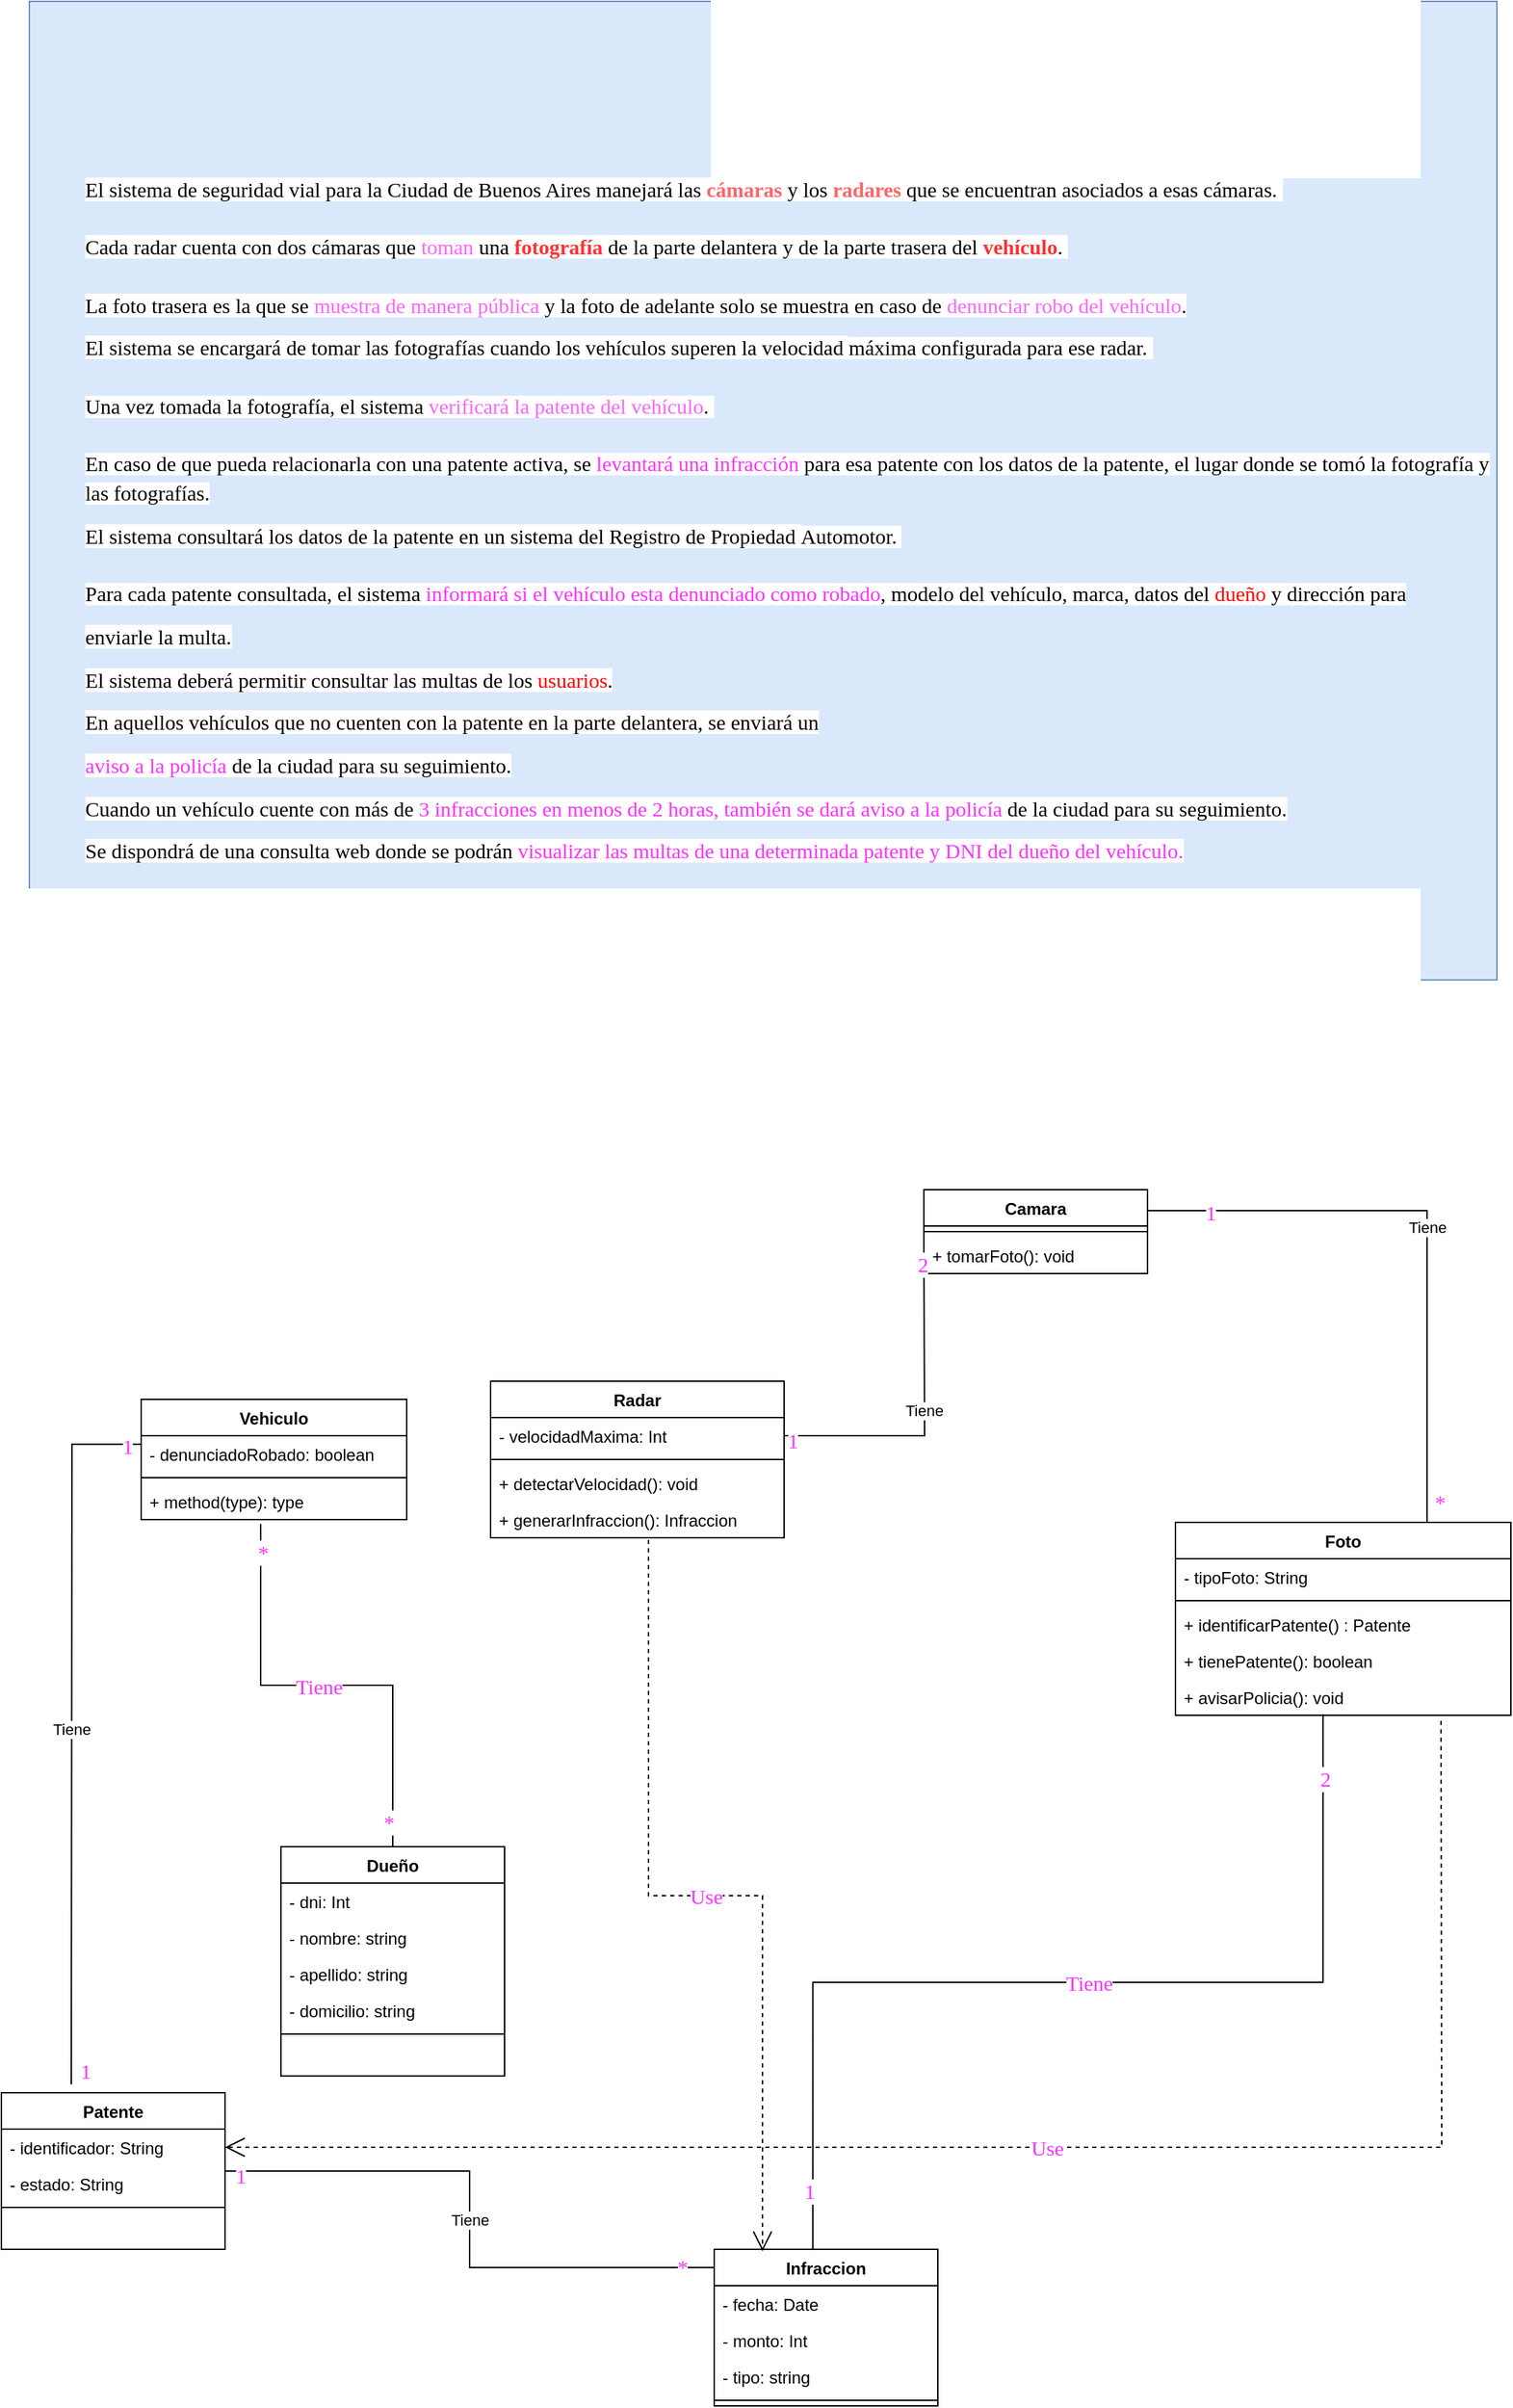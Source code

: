 <mxfile version="20.4.0" type="github" pages="6">
  <diagram id="L0INqrVEjVy5AsWbUCMz" name="9-septiembre">
    <mxGraphModel dx="2712" dy="1832" grid="1" gridSize="10" guides="1" tooltips="1" connect="1" arrows="1" fold="1" page="1" pageScale="1" pageWidth="850" pageHeight="1100" math="0" shadow="0">
      <root>
        <mxCell id="0" />
        <mxCell id="1" parent="0" />
        <mxCell id="OZeg1mZhbEt2SnOGxPd5-1" value="&lt;blockquote style=&quot;margin: 0 0 0 40px; border: none; padding: 0px;&quot;&gt;&lt;h1 style=&quot;line-height: 0; font-size: 15px;&quot;&gt;&lt;p style=&quot;&quot;&gt;&lt;font face=&quot;Georgia&quot;&gt;&lt;span style=&quot;background-color: rgb(255, 255, 255); font-weight: normal;&quot;&gt;&lt;br&gt;&lt;/span&gt;&lt;/font&gt;&lt;/p&gt;&lt;/h1&gt;&lt;h1 style=&quot;line-height: 0; font-size: 15px;&quot;&gt;&lt;p style=&quot;&quot;&gt;&lt;font face=&quot;Georgia&quot;&gt;&lt;span style=&quot;background-color: rgb(255, 255, 255); font-weight: normal;&quot;&gt;&lt;br&gt;&lt;/span&gt;&lt;/font&gt;&lt;/p&gt;&lt;/h1&gt;&lt;h1 style=&quot;line-height: 0; font-size: 15px;&quot;&gt;&lt;p style=&quot;&quot;&gt;&lt;font face=&quot;Georgia&quot;&gt;&lt;span style=&quot;background-color: rgb(255, 255, 255); font-weight: normal;&quot;&gt;&lt;br&gt;&lt;/span&gt;&lt;/font&gt;&lt;/p&gt;&lt;/h1&gt;&lt;h1 style=&quot;line-height: 0; font-size: 15px;&quot;&gt;&lt;p style=&quot;&quot;&gt;&lt;font face=&quot;Georgia&quot;&gt;&lt;span style=&quot;background-color: rgb(255, 255, 255); font-weight: normal;&quot;&gt;&lt;br&gt;&lt;/span&gt;&lt;/font&gt;&lt;/p&gt;&lt;/h1&gt;&lt;h1 style=&quot;line-height: 0; font-size: 15px;&quot;&gt;&lt;p style=&quot;&quot;&gt;&lt;font face=&quot;Georgia&quot;&gt;&lt;span style=&quot;background-color: rgb(255, 255, 255); font-weight: normal;&quot;&gt;&lt;br&gt;&lt;/span&gt;&lt;/font&gt;&lt;/p&gt;&lt;/h1&gt;&lt;h1 style=&quot;line-height: 0; font-size: 15px;&quot;&gt;&lt;p style=&quot;&quot;&gt;&lt;font face=&quot;Georgia&quot;&gt;&lt;span style=&quot;background-color: rgb(255, 255, 255); font-weight: normal;&quot;&gt;&lt;br&gt;&lt;/span&gt;&lt;/font&gt;&lt;/p&gt;&lt;/h1&gt;&lt;h1 style=&quot;line-height: 0; font-size: 15px;&quot;&gt;&lt;p style=&quot;&quot;&gt;&lt;font face=&quot;Georgia&quot;&gt;&lt;span style=&quot;background-color: rgb(255, 255, 255); font-weight: normal;&quot;&gt;&lt;br&gt;&lt;/span&gt;&lt;/font&gt;&lt;/p&gt;&lt;/h1&gt;&lt;h1 style=&quot;line-height: 0; font-size: 15px;&quot;&gt;&lt;span id=&quot;docs-internal-guid-60cb77ab-7fff-22d5-e844-2adf97eea982&quot; style=&quot;&quot;&gt;&lt;p style=&quot;line-height: 1.38; margin-top: 0pt; margin-bottom: 0pt;&quot; dir=&quot;ltr&quot;&gt;&lt;span style=&quot;font-variant-numeric: normal; font-variant-east-asian: normal; vertical-align: baseline; background-color: rgb(255, 255, 255);&quot;&gt;&lt;font style=&quot;&quot; face=&quot;Georgia&quot;&gt;&lt;span style=&quot;font-weight: normal;&quot;&gt;El sistema de seguridad vial para la Ciudad de Buenos Aires manejará las &lt;/span&gt;&lt;font style=&quot;&quot; color=&quot;#ff6666&quot;&gt;cámaras&lt;/font&gt;&lt;span style=&quot;font-weight: normal;&quot;&gt; y los &lt;/span&gt;&lt;font style=&quot;&quot; color=&quot;#ff6666&quot;&gt;radares&lt;/font&gt;&lt;span style=&quot;font-weight: normal;&quot;&gt; que se encuentran asociados a esas cámaras.&amp;nbsp;&lt;/span&gt;&lt;/font&gt;&lt;/span&gt;&lt;/p&gt;&lt;p style=&quot;line-height: 1.38; margin-top: 0pt; margin-bottom: 0pt;&quot; dir=&quot;ltr&quot;&gt;&lt;span style=&quot;font-variant-numeric: normal; font-variant-east-asian: normal; vertical-align: baseline; background-color: rgb(255, 255, 255); font-weight: normal;&quot;&gt;&lt;font face=&quot;Georgia&quot;&gt;&lt;br&gt;&lt;/font&gt;&lt;/span&gt;&lt;/p&gt;&lt;p style=&quot;line-height: 1.38; margin-top: 0pt; margin-bottom: 0pt;&quot; dir=&quot;ltr&quot;&gt;&lt;span style=&quot;font-variant-numeric: normal; font-variant-east-asian: normal; vertical-align: baseline; background-color: rgb(255, 255, 255);&quot;&gt;&lt;font style=&quot;&quot; face=&quot;Georgia&quot;&gt;&lt;span style=&quot;font-weight: normal;&quot;&gt;Cada radar cuenta con dos cámaras que &lt;font color=&quot;#ff66ff&quot;&gt;toman&lt;/font&gt; una &lt;/span&gt;&lt;font color=&quot;#ff3333&quot;&gt;fotografía&lt;/font&gt;&lt;span style=&quot;font-weight: normal;&quot;&gt; de la parte delantera y de la parte trasera del &lt;/span&gt;&lt;font color=&quot;#ff3333&quot;&gt;vehículo&lt;/font&gt;&lt;span style=&quot;font-weight: normal;&quot;&gt;.&amp;nbsp;&lt;/span&gt;&lt;/font&gt;&lt;/span&gt;&lt;/p&gt;&lt;p style=&quot;line-height: 1.38; margin-top: 0pt; margin-bottom: 0pt;&quot; dir=&quot;ltr&quot;&gt;&lt;span style=&quot;font-variant-numeric: normal; font-variant-east-asian: normal; vertical-align: baseline; background-color: rgb(255, 255, 255); font-weight: normal;&quot;&gt;&lt;font face=&quot;Georgia&quot;&gt;&lt;br&gt;&lt;/font&gt;&lt;/span&gt;&lt;/p&gt;&lt;p style=&quot;line-height: 1.38; margin-top: 0pt; margin-bottom: 0pt;&quot; dir=&quot;ltr&quot;&gt;&lt;span style=&quot;font-variant-numeric: normal; font-variant-east-asian: normal; vertical-align: baseline; background-color: rgb(255, 255, 255); font-weight: normal;&quot;&gt;&lt;font face=&quot;Georgia&quot;&gt;La foto trasera es la que se &lt;font color=&quot;#ff66ff&quot;&gt;muestra de manera pública&lt;/font&gt; y la foto de adelante solo se muestra en caso de &lt;font color=&quot;#ff66ff&quot;&gt;denunciar robo del vehículo&lt;/font&gt;.&lt;/font&gt;&lt;/span&gt;&lt;/p&gt;&lt;/span&gt;&lt;/h1&gt;&lt;h1 style=&quot;line-height: 0; font-size: 15px;&quot;&gt;&lt;span style=&quot;&quot;&gt;&lt;p style=&quot;line-height: 1.38; margin-top: 0pt; margin-bottom: 0pt;&quot; dir=&quot;ltr&quot;&gt;&lt;span style=&quot;font-variant-numeric: normal; font-variant-east-asian: normal; vertical-align: baseline; background-color: rgb(255, 255, 255); font-weight: normal;&quot;&gt;&lt;font face=&quot;Georgia&quot;&gt;El sistema se encargará de tomar las fotografías cuando los vehículos superen la velocidad&amp;nbsp;&lt;/font&gt;&lt;/span&gt;&lt;span style=&quot;font-family: Georgia; background-color: rgb(255, 255, 255); font-weight: normal;&quot;&gt;máxima configurada para ese radar.&amp;nbsp;&lt;/span&gt;&lt;/p&gt;&lt;p style=&quot;line-height: 1.38; margin-top: 0pt; margin-bottom: 0pt;&quot; dir=&quot;ltr&quot;&gt;&lt;span style=&quot;font-family: Georgia; background-color: rgb(255, 255, 255); font-weight: normal;&quot;&gt;&lt;br&gt;&lt;/span&gt;&lt;/p&gt;&lt;p style=&quot;line-height: 1.38; margin-top: 0pt; margin-bottom: 0pt;&quot; dir=&quot;ltr&quot;&gt;&lt;span style=&quot;font-family: Georgia; background-color: rgb(255, 255, 255); font-weight: normal;&quot;&gt;Una vez tomada la fotografía, el sistema &lt;font color=&quot;#ff66ff&quot;&gt;verificará la&amp;nbsp;&lt;/font&gt;&lt;/span&gt;&lt;span style=&quot;font-family: Georgia; background-color: rgb(255, 255, 255); font-weight: normal;&quot;&gt;&lt;font color=&quot;#ff66ff&quot;&gt;patente del vehículo&lt;/font&gt;.&amp;nbsp;&lt;/span&gt;&lt;/p&gt;&lt;p style=&quot;line-height: 1.38; margin-top: 0pt; margin-bottom: 0pt;&quot; dir=&quot;ltr&quot;&gt;&lt;span style=&quot;font-family: Georgia; background-color: rgb(255, 255, 255); font-weight: normal;&quot;&gt;&lt;br&gt;&lt;/span&gt;&lt;/p&gt;&lt;p style=&quot;line-height: 1.38; margin-top: 0pt; margin-bottom: 0pt;&quot; dir=&quot;ltr&quot;&gt;&lt;span style=&quot;font-family: Georgia; background-color: rgb(255, 255, 255); font-weight: normal;&quot;&gt;En caso de que pueda relacionarla con una patente activa, se &lt;font color=&quot;#ff33ff&quot;&gt;levantará una infracción&lt;/font&gt; para esa patente con los datos de la patente, el lugar donde se tomó la fotografía y las fotografías.&lt;/span&gt;&lt;/p&gt;&lt;/span&gt;&lt;/h1&gt;&lt;h1 style=&quot;line-height: 0; font-size: 15px;&quot;&gt;&lt;span style=&quot;&quot;&gt;&lt;p style=&quot;line-height: 1.38; margin-top: 0pt; margin-bottom: 0pt;&quot; dir=&quot;ltr&quot;&gt;&lt;span style=&quot;font-variant-numeric: normal; font-variant-east-asian: normal; vertical-align: baseline; background-color: rgb(255, 255, 255); font-weight: normal;&quot;&gt;&lt;font face=&quot;Georgia&quot;&gt;El sistema consultará los datos de la patente en un sistema del Registro de Propiedad&amp;nbsp;&lt;/font&gt;&lt;/span&gt;&lt;span style=&quot;font-family: Georgia; background-color: rgb(255, 255, 255); font-weight: normal;&quot;&gt;Automotor.&amp;nbsp;&lt;/span&gt;&lt;/p&gt;&lt;p style=&quot;line-height: 1.38; margin-top: 0pt; margin-bottom: 0pt;&quot; dir=&quot;ltr&quot;&gt;&lt;span style=&quot;font-family: Georgia; background-color: rgb(255, 255, 255); font-weight: normal;&quot;&gt;&lt;br&gt;&lt;/span&gt;&lt;/p&gt;&lt;p style=&quot;line-height: 1.38; margin-top: 0pt; margin-bottom: 0pt;&quot; dir=&quot;ltr&quot;&gt;&lt;span style=&quot;font-family: Georgia; background-color: rgb(255, 255, 255); font-weight: normal;&quot;&gt;Para cada patente consultada, el sistema &lt;font color=&quot;#ff33ff&quot;&gt;informará si el vehículo esta denunciado como robado&lt;/font&gt;, modelo del vehículo, marca, datos del &lt;font color=&quot;#ff0000&quot;&gt;dueño&lt;/font&gt; y dirección para&lt;/span&gt;&lt;/p&gt;&lt;/span&gt;&lt;/h1&gt;&lt;h1 style=&quot;line-height: 0; font-size: 15px;&quot;&gt;&lt;span style=&quot;&quot;&gt;&lt;p style=&quot;line-height: 1.38; margin-top: 0pt; margin-bottom: 0pt;&quot; dir=&quot;ltr&quot;&gt;&lt;span style=&quot;font-variant-numeric: normal; font-variant-east-asian: normal; vertical-align: baseline; background-color: rgb(255, 255, 255); font-weight: normal;&quot;&gt;&lt;font face=&quot;Georgia&quot;&gt;enviarle la multa.&lt;/font&gt;&lt;/span&gt;&lt;/p&gt;&lt;/span&gt;&lt;/h1&gt;&lt;h1 style=&quot;line-height: 0; font-size: 15px;&quot;&gt;&lt;span style=&quot;&quot;&gt;&lt;p style=&quot;line-height: 1.38; margin-top: 0pt; margin-bottom: 0pt;&quot; dir=&quot;ltr&quot;&gt;&lt;span style=&quot;font-variant-numeric: normal; font-variant-east-asian: normal; vertical-align: baseline; background-color: rgb(255, 255, 255); font-weight: normal;&quot;&gt;&lt;font face=&quot;Georgia&quot;&gt;El sistema deberá permitir consultar las multas de los &lt;font color=&quot;#ff0000&quot;&gt;usuarios&lt;/font&gt;.&lt;/font&gt;&lt;/span&gt;&lt;/p&gt;&lt;/span&gt;&lt;/h1&gt;&lt;h1 style=&quot;line-height: 0; font-size: 15px;&quot;&gt;&lt;span style=&quot;&quot;&gt;&lt;p style=&quot;line-height: 1.38; margin-top: 0pt; margin-bottom: 0pt;&quot; dir=&quot;ltr&quot;&gt;&lt;span style=&quot;font-variant-numeric: normal; font-variant-east-asian: normal; vertical-align: baseline; background-color: rgb(255, 255, 255); font-weight: normal;&quot;&gt;&lt;font face=&quot;Georgia&quot;&gt;En aquellos vehículos que no cuenten con la patente en la parte delantera, se enviará un&lt;/font&gt;&lt;/span&gt;&lt;/p&gt;&lt;/span&gt;&lt;/h1&gt;&lt;h1 style=&quot;line-height: 0; font-size: 15px;&quot;&gt;&lt;span style=&quot;&quot;&gt;&lt;p style=&quot;line-height: 1.38; margin-top: 0pt; margin-bottom: 0pt;&quot; dir=&quot;ltr&quot;&gt;&lt;span style=&quot;font-variant-numeric: normal; font-variant-east-asian: normal; vertical-align: baseline; background-color: rgb(255, 255, 255); font-weight: normal;&quot;&gt;&lt;font face=&quot;Georgia&quot;&gt;&lt;font color=&quot;#ff33ff&quot;&gt;aviso a la policía&lt;/font&gt; de la ciudad para su seguimiento.&lt;/font&gt;&lt;/span&gt;&lt;/p&gt;&lt;/span&gt;&lt;/h1&gt;&lt;h1 style=&quot;line-height: 0; font-size: 15px;&quot;&gt;&lt;span style=&quot;&quot;&gt;&lt;p style=&quot;line-height: 1.38; margin-top: 0pt; margin-bottom: 0pt;&quot; dir=&quot;ltr&quot;&gt;&lt;span style=&quot;font-variant-numeric: normal; font-variant-east-asian: normal; vertical-align: baseline; background-color: rgb(255, 255, 255); font-weight: normal;&quot;&gt;&lt;font face=&quot;Georgia&quot;&gt;Cuando un vehículo cuente con más de &lt;font color=&quot;#ff33ff&quot;&gt;3 infracciones en menos de 2 horas, también se dará aviso a la policía&lt;/font&gt; de la ciudad para su seguimiento.&lt;/font&gt;&lt;/span&gt;&lt;/p&gt;&lt;/span&gt;&lt;/h1&gt;&lt;h1 style=&quot;line-height: 0; font-size: 15px;&quot;&gt;&lt;span style=&quot;&quot;&gt;&lt;p style=&quot;line-height: 1.38; margin-top: 0pt; margin-bottom: 0pt;&quot; dir=&quot;ltr&quot;&gt;&lt;span style=&quot;font-variant-numeric: normal; font-variant-east-asian: normal; vertical-align: baseline; background-color: rgb(255, 255, 255); font-weight: normal;&quot;&gt;&lt;font face=&quot;Georgia&quot;&gt;Se dispondrá de una consulta web donde se podrán &lt;font color=&quot;#ff33ff&quot;&gt;visualizar las multas de una determinada patente y DNI del dueño del vehículo.&lt;/font&gt;&lt;/font&gt;&lt;/span&gt;&lt;/p&gt;&lt;/span&gt;&lt;/h1&gt;&lt;/blockquote&gt;&lt;h1 style=&quot;line-height: 0; font-size: 15px;&quot;&gt;&lt;span style=&quot;&quot;&gt;&lt;div style=&quot;font-weight: normal;&quot;&gt;&lt;span style=&quot;font-family: Arial; background-color: rgb(255, 255, 255); font-variant-numeric: normal; font-variant-east-asian: normal; vertical-align: baseline;&quot;&gt;&lt;br&gt;&lt;/span&gt;&lt;/div&gt;&lt;/span&gt;&lt;/h1&gt;" style="text;html=1;strokeColor=#6c8ebf;fillColor=#dae8fc;spacing=0;spacingTop=0;whiteSpace=wrap;overflow=hidden;rounded=0;verticalAlign=top;horizontal=1;perimeterSpacing=5;glass=0;shadow=0;sketch=0;" parent="1" vertex="1">
          <mxGeometry x="-1200" y="-100" width="1050" height="700" as="geometry" />
        </mxCell>
        <mxCell id="OZeg1mZhbEt2SnOGxPd5-2" value="Radar" style="swimlane;fontStyle=1;align=center;verticalAlign=top;childLayout=stackLayout;horizontal=1;startSize=26;horizontalStack=0;resizeParent=1;resizeParentMax=0;resizeLast=0;collapsible=1;marginBottom=0;rounded=0;shadow=0;glass=0;sketch=0;" parent="1" vertex="1">
          <mxGeometry x="-870" y="887" width="210" height="112" as="geometry" />
        </mxCell>
        <mxCell id="OZeg1mZhbEt2SnOGxPd5-3" value="- velocidadMaxima: Int" style="text;strokeColor=none;fillColor=none;align=left;verticalAlign=top;spacingLeft=4;spacingRight=4;overflow=hidden;rotatable=0;points=[[0,0.5],[1,0.5]];portConstraint=eastwest;rounded=0;shadow=0;glass=0;sketch=0;" parent="OZeg1mZhbEt2SnOGxPd5-2" vertex="1">
          <mxGeometry y="26" width="210" height="26" as="geometry" />
        </mxCell>
        <mxCell id="OZeg1mZhbEt2SnOGxPd5-4" value="" style="line;strokeWidth=1;fillColor=none;align=left;verticalAlign=middle;spacingTop=-1;spacingLeft=3;spacingRight=3;rotatable=0;labelPosition=right;points=[];portConstraint=eastwest;rounded=0;shadow=0;glass=0;sketch=0;" parent="OZeg1mZhbEt2SnOGxPd5-2" vertex="1">
          <mxGeometry y="52" width="210" height="8" as="geometry" />
        </mxCell>
        <mxCell id="OZeg1mZhbEt2SnOGxPd5-5" value="+ detectarVelocidad(): void" style="text;strokeColor=none;fillColor=none;align=left;verticalAlign=top;spacingLeft=4;spacingRight=4;overflow=hidden;rotatable=0;points=[[0,0.5],[1,0.5]];portConstraint=eastwest;rounded=0;shadow=0;glass=0;sketch=0;" parent="OZeg1mZhbEt2SnOGxPd5-2" vertex="1">
          <mxGeometry y="60" width="210" height="26" as="geometry" />
        </mxCell>
        <mxCell id="OZeg1mZhbEt2SnOGxPd5-58" value="+ generarInfraccion(): Infraccion" style="text;strokeColor=none;fillColor=none;align=left;verticalAlign=top;spacingLeft=4;spacingRight=4;overflow=hidden;rotatable=0;points=[[0,0.5],[1,0.5]];portConstraint=eastwest;rounded=0;shadow=0;glass=0;sketch=0;" parent="OZeg1mZhbEt2SnOGxPd5-2" vertex="1">
          <mxGeometry y="86" width="210" height="26" as="geometry" />
        </mxCell>
        <mxCell id="OZeg1mZhbEt2SnOGxPd5-6" value="Camara" style="swimlane;fontStyle=1;align=center;verticalAlign=top;childLayout=stackLayout;horizontal=1;startSize=26;horizontalStack=0;resizeParent=1;resizeParentMax=0;resizeLast=0;collapsible=1;marginBottom=0;rounded=0;shadow=0;glass=0;sketch=0;" parent="1" vertex="1">
          <mxGeometry x="-560" y="750" width="160" height="60" as="geometry" />
        </mxCell>
        <mxCell id="OZeg1mZhbEt2SnOGxPd5-8" value="" style="line;strokeWidth=1;fillColor=none;align=left;verticalAlign=middle;spacingTop=-1;spacingLeft=3;spacingRight=3;rotatable=0;labelPosition=right;points=[];portConstraint=eastwest;rounded=0;shadow=0;glass=0;sketch=0;" parent="OZeg1mZhbEt2SnOGxPd5-6" vertex="1">
          <mxGeometry y="26" width="160" height="8" as="geometry" />
        </mxCell>
        <mxCell id="OZeg1mZhbEt2SnOGxPd5-9" value="+ tomarFoto(): void" style="text;strokeColor=none;fillColor=none;align=left;verticalAlign=top;spacingLeft=4;spacingRight=4;overflow=hidden;rotatable=0;points=[[0,0.5],[1,0.5]];portConstraint=eastwest;rounded=0;shadow=0;glass=0;sketch=0;" parent="OZeg1mZhbEt2SnOGxPd5-6" vertex="1">
          <mxGeometry y="34" width="160" height="26" as="geometry" />
        </mxCell>
        <mxCell id="OZeg1mZhbEt2SnOGxPd5-10" value="Tiene" style="endArrow=none;endSize=12;html=1;rounded=0;exitX=1;exitY=0.5;exitDx=0;exitDy=0;entryX=0;entryY=0.5;entryDx=0;entryDy=0;edgeStyle=orthogonalEdgeStyle;endFill=0;" parent="1" source="OZeg1mZhbEt2SnOGxPd5-3" edge="1">
          <mxGeometry width="160" relative="1" as="geometry">
            <mxPoint x="-710" y="960" as="sourcePoint" />
            <mxPoint x="-560" y="789" as="targetPoint" />
          </mxGeometry>
        </mxCell>
        <mxCell id="OZeg1mZhbEt2SnOGxPd5-37" value="1" style="edgeLabel;html=1;align=center;verticalAlign=middle;resizable=0;points=[];fontSize=15;fontFamily=Georgia;fontColor=#FF33FF;" parent="OZeg1mZhbEt2SnOGxPd5-10" vertex="1" connectable="0">
          <mxGeometry x="-0.951" y="-3" relative="1" as="geometry">
            <mxPoint as="offset" />
          </mxGeometry>
        </mxCell>
        <mxCell id="OZeg1mZhbEt2SnOGxPd5-38" value="2" style="edgeLabel;html=1;align=center;verticalAlign=middle;resizable=0;points=[];fontSize=15;fontFamily=Georgia;fontColor=#FF33FF;" parent="OZeg1mZhbEt2SnOGxPd5-10" vertex="1" connectable="0">
          <mxGeometry x="0.887" y="1" relative="1" as="geometry">
            <mxPoint as="offset" />
          </mxGeometry>
        </mxCell>
        <mxCell id="OZeg1mZhbEt2SnOGxPd5-11" value="Vehiculo" style="swimlane;fontStyle=1;align=center;verticalAlign=top;childLayout=stackLayout;horizontal=1;startSize=26;horizontalStack=0;resizeParent=1;resizeParentMax=0;resizeLast=0;collapsible=1;marginBottom=0;rounded=0;shadow=0;glass=0;sketch=0;" parent="1" vertex="1">
          <mxGeometry x="-1120" y="900" width="190" height="86" as="geometry" />
        </mxCell>
        <mxCell id="OZeg1mZhbEt2SnOGxPd5-12" value="- denunciadoRobado: boolean" style="text;strokeColor=none;fillColor=none;align=left;verticalAlign=top;spacingLeft=4;spacingRight=4;overflow=hidden;rotatable=0;points=[[0,0.5],[1,0.5]];portConstraint=eastwest;rounded=0;shadow=0;glass=0;sketch=0;" parent="OZeg1mZhbEt2SnOGxPd5-11" vertex="1">
          <mxGeometry y="26" width="190" height="26" as="geometry" />
        </mxCell>
        <mxCell id="OZeg1mZhbEt2SnOGxPd5-13" value="" style="line;strokeWidth=1;fillColor=none;align=left;verticalAlign=middle;spacingTop=-1;spacingLeft=3;spacingRight=3;rotatable=0;labelPosition=right;points=[];portConstraint=eastwest;rounded=0;shadow=0;glass=0;sketch=0;" parent="OZeg1mZhbEt2SnOGxPd5-11" vertex="1">
          <mxGeometry y="52" width="190" height="8" as="geometry" />
        </mxCell>
        <mxCell id="OZeg1mZhbEt2SnOGxPd5-14" value="+ method(type): type" style="text;strokeColor=none;fillColor=none;align=left;verticalAlign=top;spacingLeft=4;spacingRight=4;overflow=hidden;rotatable=0;points=[[0,0.5],[1,0.5]];portConstraint=eastwest;rounded=0;shadow=0;glass=0;sketch=0;" parent="OZeg1mZhbEt2SnOGxPd5-11" vertex="1">
          <mxGeometry y="60" width="190" height="26" as="geometry" />
        </mxCell>
        <mxCell id="OZeg1mZhbEt2SnOGxPd5-15" value="Infraccion" style="swimlane;fontStyle=1;align=center;verticalAlign=top;childLayout=stackLayout;horizontal=1;startSize=26;horizontalStack=0;resizeParent=1;resizeParentMax=0;resizeLast=0;collapsible=1;marginBottom=0;rounded=0;shadow=0;glass=0;sketch=0;" parent="1" vertex="1">
          <mxGeometry x="-710" y="1508" width="160" height="112" as="geometry" />
        </mxCell>
        <mxCell id="OZeg1mZhbEt2SnOGxPd5-16" value="- fecha: Date" style="text;strokeColor=none;fillColor=none;align=left;verticalAlign=top;spacingLeft=4;spacingRight=4;overflow=hidden;rotatable=0;points=[[0,0.5],[1,0.5]];portConstraint=eastwest;rounded=0;shadow=0;glass=0;sketch=0;" parent="OZeg1mZhbEt2SnOGxPd5-15" vertex="1">
          <mxGeometry y="26" width="160" height="26" as="geometry" />
        </mxCell>
        <mxCell id="OZeg1mZhbEt2SnOGxPd5-63" value="- monto: Int" style="text;strokeColor=none;fillColor=none;align=left;verticalAlign=top;spacingLeft=4;spacingRight=4;overflow=hidden;rotatable=0;points=[[0,0.5],[1,0.5]];portConstraint=eastwest;rounded=0;shadow=0;glass=0;sketch=0;" parent="OZeg1mZhbEt2SnOGxPd5-15" vertex="1">
          <mxGeometry y="52" width="160" height="26" as="geometry" />
        </mxCell>
        <mxCell id="OZeg1mZhbEt2SnOGxPd5-64" value="- tipo: string" style="text;strokeColor=none;fillColor=none;align=left;verticalAlign=top;spacingLeft=4;spacingRight=4;overflow=hidden;rotatable=0;points=[[0,0.5],[1,0.5]];portConstraint=eastwest;rounded=0;shadow=0;glass=0;sketch=0;" parent="OZeg1mZhbEt2SnOGxPd5-15" vertex="1">
          <mxGeometry y="78" width="160" height="26" as="geometry" />
        </mxCell>
        <mxCell id="OZeg1mZhbEt2SnOGxPd5-17" value="" style="line;strokeWidth=1;fillColor=none;align=left;verticalAlign=middle;spacingTop=-1;spacingLeft=3;spacingRight=3;rotatable=0;labelPosition=right;points=[];portConstraint=eastwest;rounded=0;shadow=0;glass=0;sketch=0;" parent="OZeg1mZhbEt2SnOGxPd5-15" vertex="1">
          <mxGeometry y="104" width="160" height="8" as="geometry" />
        </mxCell>
        <mxCell id="OZeg1mZhbEt2SnOGxPd5-19" value="Dueño" style="swimlane;fontStyle=1;align=center;verticalAlign=top;childLayout=stackLayout;horizontal=1;startSize=26;horizontalStack=0;resizeParent=1;resizeParentMax=0;resizeLast=0;collapsible=1;marginBottom=0;rounded=0;shadow=0;glass=0;sketch=0;" parent="1" vertex="1">
          <mxGeometry x="-1020" y="1220" width="160" height="164" as="geometry" />
        </mxCell>
        <mxCell id="OZeg1mZhbEt2SnOGxPd5-20" value="- dni: Int" style="text;strokeColor=none;fillColor=none;align=left;verticalAlign=top;spacingLeft=4;spacingRight=4;overflow=hidden;rotatable=0;points=[[0,0.5],[1,0.5]];portConstraint=eastwest;rounded=0;shadow=0;glass=0;sketch=0;" parent="OZeg1mZhbEt2SnOGxPd5-19" vertex="1">
          <mxGeometry y="26" width="160" height="26" as="geometry" />
        </mxCell>
        <mxCell id="OZeg1mZhbEt2SnOGxPd5-56" value="- nombre: string" style="text;strokeColor=none;fillColor=none;align=left;verticalAlign=top;spacingLeft=4;spacingRight=4;overflow=hidden;rotatable=0;points=[[0,0.5],[1,0.5]];portConstraint=eastwest;rounded=0;shadow=0;glass=0;sketch=0;" parent="OZeg1mZhbEt2SnOGxPd5-19" vertex="1">
          <mxGeometry y="52" width="160" height="26" as="geometry" />
        </mxCell>
        <mxCell id="OZeg1mZhbEt2SnOGxPd5-55" value="- apellido: string" style="text;strokeColor=none;fillColor=none;align=left;verticalAlign=top;spacingLeft=4;spacingRight=4;overflow=hidden;rotatable=0;points=[[0,0.5],[1,0.5]];portConstraint=eastwest;rounded=0;shadow=0;glass=0;sketch=0;" parent="OZeg1mZhbEt2SnOGxPd5-19" vertex="1">
          <mxGeometry y="78" width="160" height="26" as="geometry" />
        </mxCell>
        <mxCell id="OZeg1mZhbEt2SnOGxPd5-57" value="- domicilio: string" style="text;strokeColor=none;fillColor=none;align=left;verticalAlign=top;spacingLeft=4;spacingRight=4;overflow=hidden;rotatable=0;points=[[0,0.5],[1,0.5]];portConstraint=eastwest;rounded=0;shadow=0;glass=0;sketch=0;" parent="OZeg1mZhbEt2SnOGxPd5-19" vertex="1">
          <mxGeometry y="104" width="160" height="26" as="geometry" />
        </mxCell>
        <mxCell id="OZeg1mZhbEt2SnOGxPd5-21" value="" style="line;strokeWidth=1;fillColor=none;align=left;verticalAlign=middle;spacingTop=-1;spacingLeft=3;spacingRight=3;rotatable=0;labelPosition=right;points=[];portConstraint=eastwest;rounded=0;shadow=0;glass=0;sketch=0;" parent="OZeg1mZhbEt2SnOGxPd5-19" vertex="1">
          <mxGeometry y="130" width="160" height="8" as="geometry" />
        </mxCell>
        <mxCell id="OZeg1mZhbEt2SnOGxPd5-22" value=" " style="text;strokeColor=none;fillColor=none;align=left;verticalAlign=top;spacingLeft=4;spacingRight=4;overflow=hidden;rotatable=0;points=[[0,0.5],[1,0.5]];portConstraint=eastwest;rounded=0;shadow=0;glass=0;sketch=0;" parent="OZeg1mZhbEt2SnOGxPd5-19" vertex="1">
          <mxGeometry y="138" width="160" height="26" as="geometry" />
        </mxCell>
        <mxCell id="OZeg1mZhbEt2SnOGxPd5-23" value="Patente" style="swimlane;fontStyle=1;align=center;verticalAlign=top;childLayout=stackLayout;horizontal=1;startSize=26;horizontalStack=0;resizeParent=1;resizeParentMax=0;resizeLast=0;collapsible=1;marginBottom=0;rounded=0;shadow=0;glass=0;sketch=0;" parent="1" vertex="1">
          <mxGeometry x="-1220" y="1396" width="160" height="112" as="geometry" />
        </mxCell>
        <mxCell id="OZeg1mZhbEt2SnOGxPd5-24" value="- identificador: String" style="text;strokeColor=none;fillColor=none;align=left;verticalAlign=top;spacingLeft=4;spacingRight=4;overflow=hidden;rotatable=0;points=[[0,0.5],[1,0.5]];portConstraint=eastwest;rounded=0;shadow=0;glass=0;sketch=0;" parent="OZeg1mZhbEt2SnOGxPd5-23" vertex="1">
          <mxGeometry y="26" width="160" height="26" as="geometry" />
        </mxCell>
        <mxCell id="OZeg1mZhbEt2SnOGxPd5-36" value="- estado: String" style="text;strokeColor=none;fillColor=none;align=left;verticalAlign=top;spacingLeft=4;spacingRight=4;overflow=hidden;rotatable=0;points=[[0,0.5],[1,0.5]];portConstraint=eastwest;rounded=0;shadow=0;glass=0;sketch=0;" parent="OZeg1mZhbEt2SnOGxPd5-23" vertex="1">
          <mxGeometry y="52" width="160" height="26" as="geometry" />
        </mxCell>
        <mxCell id="OZeg1mZhbEt2SnOGxPd5-25" value="" style="line;strokeWidth=1;fillColor=none;align=left;verticalAlign=middle;spacingTop=-1;spacingLeft=3;spacingRight=3;rotatable=0;labelPosition=right;points=[];portConstraint=eastwest;rounded=0;shadow=0;glass=0;sketch=0;" parent="OZeg1mZhbEt2SnOGxPd5-23" vertex="1">
          <mxGeometry y="78" width="160" height="8" as="geometry" />
        </mxCell>
        <mxCell id="OZeg1mZhbEt2SnOGxPd5-26" value=" " style="text;strokeColor=none;fillColor=none;align=left;verticalAlign=top;spacingLeft=4;spacingRight=4;overflow=hidden;rotatable=0;points=[[0,0.5],[1,0.5]];portConstraint=eastwest;rounded=0;shadow=0;glass=0;sketch=0;" parent="OZeg1mZhbEt2SnOGxPd5-23" vertex="1">
          <mxGeometry y="86" width="160" height="26" as="geometry" />
        </mxCell>
        <mxCell id="OZeg1mZhbEt2SnOGxPd5-27" value="Foto" style="swimlane;fontStyle=1;align=center;verticalAlign=top;childLayout=stackLayout;horizontal=1;startSize=26;horizontalStack=0;resizeParent=1;resizeParentMax=0;resizeLast=0;collapsible=1;marginBottom=0;rounded=0;shadow=0;glass=0;sketch=0;" parent="1" vertex="1">
          <mxGeometry x="-380" y="988" width="240" height="138" as="geometry" />
        </mxCell>
        <mxCell id="OZeg1mZhbEt2SnOGxPd5-28" value="- tipoFoto: String" style="text;strokeColor=none;fillColor=none;align=left;verticalAlign=top;spacingLeft=4;spacingRight=4;overflow=hidden;rotatable=0;points=[[0,0.5],[1,0.5]];portConstraint=eastwest;rounded=0;shadow=0;glass=0;sketch=0;" parent="OZeg1mZhbEt2SnOGxPd5-27" vertex="1">
          <mxGeometry y="26" width="240" height="26" as="geometry" />
        </mxCell>
        <mxCell id="OZeg1mZhbEt2SnOGxPd5-29" value="" style="line;strokeWidth=1;fillColor=none;align=left;verticalAlign=middle;spacingTop=-1;spacingLeft=3;spacingRight=3;rotatable=0;labelPosition=right;points=[];portConstraint=eastwest;rounded=0;shadow=0;glass=0;sketch=0;" parent="OZeg1mZhbEt2SnOGxPd5-27" vertex="1">
          <mxGeometry y="52" width="240" height="8" as="geometry" />
        </mxCell>
        <mxCell id="OZeg1mZhbEt2SnOGxPd5-46" value="+ identificarPatente() : Patente" style="text;strokeColor=none;fillColor=none;align=left;verticalAlign=top;spacingLeft=4;spacingRight=4;overflow=hidden;rotatable=0;points=[[0,0.5],[1,0.5]];portConstraint=eastwest;rounded=0;shadow=0;glass=0;sketch=0;" parent="OZeg1mZhbEt2SnOGxPd5-27" vertex="1">
          <mxGeometry y="60" width="240" height="26" as="geometry" />
        </mxCell>
        <mxCell id="OZeg1mZhbEt2SnOGxPd5-60" value="+ tienePatente(): boolean" style="text;strokeColor=none;fillColor=none;align=left;verticalAlign=top;spacingLeft=4;spacingRight=4;overflow=hidden;rotatable=0;points=[[0,0.5],[1,0.5]];portConstraint=eastwest;rounded=0;shadow=0;glass=0;sketch=0;" parent="OZeg1mZhbEt2SnOGxPd5-27" vertex="1">
          <mxGeometry y="86" width="240" height="26" as="geometry" />
        </mxCell>
        <mxCell id="OZeg1mZhbEt2SnOGxPd5-61" value="+ avisarPolicia(): void" style="text;strokeColor=none;fillColor=none;align=left;verticalAlign=top;spacingLeft=4;spacingRight=4;overflow=hidden;rotatable=0;points=[[0,0.5],[1,0.5]];portConstraint=eastwest;rounded=0;shadow=0;glass=0;sketch=0;" parent="OZeg1mZhbEt2SnOGxPd5-27" vertex="1">
          <mxGeometry y="112" width="240" height="26" as="geometry" />
        </mxCell>
        <mxCell id="OZeg1mZhbEt2SnOGxPd5-31" value="Tiene" style="endArrow=none;endSize=12;html=1;rounded=0;exitX=0.003;exitY=0.236;exitDx=0;exitDy=0;edgeStyle=orthogonalEdgeStyle;exitPerimeter=0;endFill=0;" parent="1" source="OZeg1mZhbEt2SnOGxPd5-12" edge="1">
          <mxGeometry width="160" relative="1" as="geometry">
            <mxPoint x="-870" y="1520" as="sourcePoint" />
            <mxPoint x="-1170" y="1390" as="targetPoint" />
          </mxGeometry>
        </mxCell>
        <mxCell id="OZeg1mZhbEt2SnOGxPd5-54" value="1" style="edgeLabel;html=1;align=center;verticalAlign=middle;resizable=0;points=[];fontSize=15;fontFamily=Georgia;fontColor=#FF33FF;" parent="OZeg1mZhbEt2SnOGxPd5-31" vertex="1" connectable="0">
          <mxGeometry x="-0.957" y="1" relative="1" as="geometry">
            <mxPoint as="offset" />
          </mxGeometry>
        </mxCell>
        <mxCell id="OZeg1mZhbEt2SnOGxPd5-33" value="" style="endArrow=none;endFill=0;endSize=12;html=1;rounded=0;fontFamily=Georgia;fontSize=15;fontColor=#FF33FF;exitX=0.45;exitY=1.122;exitDx=0;exitDy=0;exitPerimeter=0;edgeStyle=elbowEdgeStyle;elbow=vertical;" parent="1" source="OZeg1mZhbEt2SnOGxPd5-14" target="OZeg1mZhbEt2SnOGxPd5-19" edge="1">
          <mxGeometry width="160" relative="1" as="geometry">
            <mxPoint x="-870" y="1350" as="sourcePoint" />
            <mxPoint x="-710" y="1350" as="targetPoint" />
          </mxGeometry>
        </mxCell>
        <mxCell id="OZeg1mZhbEt2SnOGxPd5-35" value="Tiene" style="edgeLabel;html=1;align=center;verticalAlign=middle;resizable=0;points=[];fontSize=15;fontFamily=Georgia;fontColor=#FF33FF;" parent="OZeg1mZhbEt2SnOGxPd5-33" vertex="1" connectable="0">
          <mxGeometry x="-0.038" relative="1" as="geometry">
            <mxPoint as="offset" />
          </mxGeometry>
        </mxCell>
        <mxCell id="OZeg1mZhbEt2SnOGxPd5-39" value="*" style="edgeLabel;html=1;align=center;verticalAlign=middle;resizable=0;points=[];fontSize=15;fontFamily=Georgia;fontColor=#FF33FF;" parent="OZeg1mZhbEt2SnOGxPd5-33" vertex="1" connectable="0">
          <mxGeometry x="0.887" y="-3" relative="1" as="geometry">
            <mxPoint as="offset" />
          </mxGeometry>
        </mxCell>
        <mxCell id="OZeg1mZhbEt2SnOGxPd5-40" value="*" style="edgeLabel;html=1;align=center;verticalAlign=middle;resizable=0;points=[];fontSize=15;fontFamily=Georgia;fontColor=#FF33FF;" parent="OZeg1mZhbEt2SnOGxPd5-33" vertex="1" connectable="0">
          <mxGeometry x="-0.878" y="1" relative="1" as="geometry">
            <mxPoint as="offset" />
          </mxGeometry>
        </mxCell>
        <mxCell id="OZeg1mZhbEt2SnOGxPd5-41" value="1" style="text;html=1;align=center;verticalAlign=middle;resizable=0;points=[];autosize=1;strokeColor=none;fillColor=none;fontSize=15;fontFamily=Georgia;fontColor=#FF33FF;" parent="1" vertex="1">
          <mxGeometry x="-1175" y="1365" width="30" height="30" as="geometry" />
        </mxCell>
        <mxCell id="OZeg1mZhbEt2SnOGxPd5-43" value="Tiene" style="endArrow=none;endSize=12;html=1;rounded=0;exitX=0.75;exitY=0;exitDx=0;exitDy=0;edgeStyle=orthogonalEdgeStyle;endFill=0;entryX=1;entryY=0.25;entryDx=0;entryDy=0;" parent="1" source="OZeg1mZhbEt2SnOGxPd5-27" target="OZeg1mZhbEt2SnOGxPd5-6" edge="1">
          <mxGeometry width="160" relative="1" as="geometry">
            <mxPoint x="-730" y="979" as="sourcePoint" />
            <mxPoint x="-470" y="890" as="targetPoint" />
          </mxGeometry>
        </mxCell>
        <mxCell id="OZeg1mZhbEt2SnOGxPd5-44" value="*" style="edgeLabel;html=1;align=center;verticalAlign=middle;resizable=0;points=[];fontSize=15;fontFamily=Georgia;fontColor=#FF33FF;" parent="OZeg1mZhbEt2SnOGxPd5-43" vertex="1" connectable="0">
          <mxGeometry x="-0.951" y="-3" relative="1" as="geometry">
            <mxPoint x="6" y="-5" as="offset" />
          </mxGeometry>
        </mxCell>
        <mxCell id="OZeg1mZhbEt2SnOGxPd5-45" value="1" style="edgeLabel;html=1;align=center;verticalAlign=middle;resizable=0;points=[];fontSize=15;fontFamily=Georgia;fontColor=#FF33FF;" parent="OZeg1mZhbEt2SnOGxPd5-43" vertex="1" connectable="0">
          <mxGeometry x="0.887" y="1" relative="1" as="geometry">
            <mxPoint x="21" as="offset" />
          </mxGeometry>
        </mxCell>
        <mxCell id="OZeg1mZhbEt2SnOGxPd5-47" value="" style="endArrow=none;endFill=0;endSize=12;html=1;rounded=0;fontFamily=Georgia;fontSize=15;fontColor=#FF33FF;exitX=0.44;exitY=0.969;exitDx=0;exitDy=0;exitPerimeter=0;entryX=0.441;entryY=0;entryDx=0;entryDy=0;entryPerimeter=0;edgeStyle=orthogonalEdgeStyle;" parent="1" source="OZeg1mZhbEt2SnOGxPd5-61" target="OZeg1mZhbEt2SnOGxPd5-15" edge="1">
          <mxGeometry width="160" relative="1" as="geometry">
            <mxPoint x="-300.0" y="1279.998" as="sourcePoint" />
            <mxPoint x="-298.319" y="1461.19" as="targetPoint" />
          </mxGeometry>
        </mxCell>
        <mxCell id="OZeg1mZhbEt2SnOGxPd5-48" value="Tiene" style="edgeLabel;html=1;align=center;verticalAlign=middle;resizable=0;points=[];fontSize=15;fontFamily=Georgia;fontColor=#FF33FF;" parent="OZeg1mZhbEt2SnOGxPd5-47" vertex="1" connectable="0">
          <mxGeometry x="-0.038" relative="1" as="geometry">
            <mxPoint as="offset" />
          </mxGeometry>
        </mxCell>
        <mxCell id="OZeg1mZhbEt2SnOGxPd5-49" value="1" style="edgeLabel;html=1;align=center;verticalAlign=middle;resizable=0;points=[];fontSize=15;fontFamily=Georgia;fontColor=#FF33FF;" parent="OZeg1mZhbEt2SnOGxPd5-47" vertex="1" connectable="0">
          <mxGeometry x="0.887" y="-3" relative="1" as="geometry">
            <mxPoint as="offset" />
          </mxGeometry>
        </mxCell>
        <mxCell id="OZeg1mZhbEt2SnOGxPd5-50" value="2" style="edgeLabel;html=1;align=center;verticalAlign=middle;resizable=0;points=[];fontSize=15;fontFamily=Georgia;fontColor=#FF33FF;" parent="OZeg1mZhbEt2SnOGxPd5-47" vertex="1" connectable="0">
          <mxGeometry x="-0.878" y="1" relative="1" as="geometry">
            <mxPoint as="offset" />
          </mxGeometry>
        </mxCell>
        <mxCell id="OZeg1mZhbEt2SnOGxPd5-51" value="Tiene" style="endArrow=none;endSize=12;html=1;rounded=0;entryX=0;entryY=0.116;entryDx=0;entryDy=0;edgeStyle=orthogonalEdgeStyle;endFill=0;entryPerimeter=0;" parent="1" source="OZeg1mZhbEt2SnOGxPd5-23" target="OZeg1mZhbEt2SnOGxPd5-15" edge="1">
          <mxGeometry width="160" relative="1" as="geometry">
            <mxPoint x="-730" y="979" as="sourcePoint" />
            <mxPoint x="-550" y="799" as="targetPoint" />
          </mxGeometry>
        </mxCell>
        <mxCell id="OZeg1mZhbEt2SnOGxPd5-52" value="1" style="edgeLabel;html=1;align=center;verticalAlign=middle;resizable=0;points=[];fontSize=15;fontFamily=Georgia;fontColor=#FF33FF;" parent="OZeg1mZhbEt2SnOGxPd5-51" vertex="1" connectable="0">
          <mxGeometry x="-0.951" y="-3" relative="1" as="geometry">
            <mxPoint as="offset" />
          </mxGeometry>
        </mxCell>
        <mxCell id="OZeg1mZhbEt2SnOGxPd5-53" value="*" style="edgeLabel;html=1;align=center;verticalAlign=middle;resizable=0;points=[];fontSize=15;fontFamily=Georgia;fontColor=#FF33FF;" parent="OZeg1mZhbEt2SnOGxPd5-51" vertex="1" connectable="0">
          <mxGeometry x="0.887" y="1" relative="1" as="geometry">
            <mxPoint as="offset" />
          </mxGeometry>
        </mxCell>
        <mxCell id="OZeg1mZhbEt2SnOGxPd5-59" value="Use" style="endArrow=open;endSize=12;dashed=1;html=1;rounded=0;fontFamily=Georgia;fontSize=15;fontColor=#FF33FF;exitX=0.538;exitY=1.059;exitDx=0;exitDy=0;exitPerimeter=0;entryX=0.216;entryY=0.012;entryDx=0;entryDy=0;entryPerimeter=0;edgeStyle=elbowEdgeStyle;elbow=vertical;" parent="1" source="OZeg1mZhbEt2SnOGxPd5-58" target="OZeg1mZhbEt2SnOGxPd5-15" edge="1">
          <mxGeometry width="160" relative="1" as="geometry">
            <mxPoint x="-700" y="1160" as="sourcePoint" />
            <mxPoint x="-540" y="1160" as="targetPoint" />
          </mxGeometry>
        </mxCell>
        <mxCell id="OZeg1mZhbEt2SnOGxPd5-62" value="Use" style="endArrow=open;endSize=12;dashed=1;html=1;rounded=0;fontFamily=Georgia;fontSize=15;fontColor=#FF33FF;elbow=vertical;entryX=1;entryY=0.5;entryDx=0;entryDy=0;edgeStyle=orthogonalEdgeStyle;" parent="1" target="OZeg1mZhbEt2SnOGxPd5-24" edge="1">
          <mxGeometry width="160" relative="1" as="geometry">
            <mxPoint x="-190" y="1130" as="sourcePoint" />
            <mxPoint x="-930" y="1640" as="targetPoint" />
          </mxGeometry>
        </mxCell>
      </root>
    </mxGraphModel>
  </diagram>
  <diagram id="_14LELkRVO4H7XLuJz7y" name="16-septiembre">
    <mxGraphModel dx="1862" dy="732" grid="1" gridSize="10" guides="1" tooltips="1" connect="1" arrows="1" fold="1" page="1" pageScale="1" pageWidth="850" pageHeight="1100" math="0" shadow="0">
      <root>
        <mxCell id="0" />
        <mxCell id="1" parent="0" />
        <mxCell id="5FULAb4WYUO9xrDKhNzV-1" value="&lt;h1 style=&quot;font-size: 13px;&quot;&gt;&lt;span id=&quot;docs-internal-guid-165923a8-7fff-e5c3-ca7d-98a9798946c2&quot; style=&quot;font-weight: normal;&quot;&gt;&lt;p style=&quot;line-height:1.38;margin-top:0pt;margin-bottom:0pt;&quot; dir=&quot;ltr&quot;&gt;&lt;span style=&quot;background-color: transparent; font-family: Arial; font-weight: 700;&quot;&gt;ejercicio 2&lt;/span&gt;&lt;br&gt;&lt;/p&gt;&lt;p style=&quot;line-height:1.38;margin-top:0pt;margin-bottom:0pt;&quot; dir=&quot;ltr&quot;&gt;&lt;span style=&quot;font-family: Arial; background-color: transparent; font-variant-numeric: normal; font-variant-east-asian: normal; vertical-align: baseline;&quot;&gt;Modelar mediante un diagrama de clases un sistema para una compañía de reclutamiento que permita administrar los job descriptions de las posiciones que se buscan. Ejemplo de Posiciones que se están buscando en la actualidad: Vendedores, Martilleros Publicos, Administrativos, Socios Gerentes, Gerentes Generales. Es muy posible que en dos semanas también sumen búsquedas de una consultora contable y comiencen a buscar por ejemplo Contadores.&lt;/span&gt;&lt;/p&gt;&lt;div&gt;&lt;span style=&quot;font-family: Arial; background-color: transparent; font-variant-numeric: normal; font-variant-east-asian: normal; vertical-align: baseline;&quot;&gt;&lt;br&gt;&lt;/span&gt;&lt;/div&gt;&lt;/span&gt;&lt;/h1&gt;" style="text;html=1;strokeColor=none;fillColor=none;spacing=5;spacingTop=-20;whiteSpace=wrap;overflow=hidden;rounded=0;" parent="1" vertex="1">
          <mxGeometry x="-50" y="540" width="820" height="120" as="geometry" />
        </mxCell>
        <mxCell id="fZC7BNTlefZqbPdnp9Fq-6" value="&lt;h1 style=&quot;font-size: 13px;&quot;&gt;&lt;span id=&quot;docs-internal-guid-165923a8-7fff-e5c3-ca7d-98a9798946c2&quot; style=&quot;font-weight: normal;&quot;&gt;&lt;p style=&quot;line-height:1.38;margin-top:0pt;margin-bottom:0pt;&quot; dir=&quot;ltr&quot;&gt;&lt;span style=&quot;font-family: Arial; background-color: transparent; font-weight: 700; font-variant-numeric: normal; font-variant-east-asian: normal; vertical-align: baseline;&quot;&gt;ejercicio 1&lt;/span&gt;&lt;span style=&quot;font-family: Arial; background-color: transparent; font-variant-numeric: normal; font-variant-east-asian: normal; vertical-align: baseline;&quot;&gt;&lt;br&gt;&lt;/span&gt;&lt;span style=&quot;font-family: Arial; background-color: transparent; font-variant-numeric: normal; font-variant-east-asian: normal; vertical-align: baseline;&quot;&gt;Modelar mediante un diagrama de clases un sistema que permita la liquidación de sueldos. La compañia que es una empresa inmobiliaria cuenta con los siguientes puestos laborales desde hace muchos años: Vendedores, Martilleros Publicos, Administrativos, Socios Gerentes y Gerente General. En cada uno de ellos la &lt;font color=&quot;#330000&quot;&gt;formula&lt;/font&gt; del calculo del sueldo es diferente.&amp;nbsp;&lt;/span&gt;&lt;/p&gt;&lt;br&gt;&lt;p style=&quot;line-height:1.38;margin-top:0pt;margin-bottom:0pt;&quot; dir=&quot;ltr&quot;&gt;&lt;br&gt;&lt;/p&gt;&lt;div&gt;&lt;span style=&quot;font-family: Arial; background-color: transparent; font-variant-numeric: normal; font-variant-east-asian: normal; vertical-align: baseline;&quot;&gt;&lt;br&gt;&lt;/span&gt;&lt;/div&gt;&lt;/span&gt;&lt;/h1&gt;" style="text;html=1;strokeColor=none;fillColor=none;spacing=5;spacingTop=-20;whiteSpace=wrap;overflow=hidden;rounded=0;" parent="1" vertex="1">
          <mxGeometry x="-70" y="75" width="820" height="95" as="geometry" />
        </mxCell>
        <mxCell id="fZC7BNTlefZqbPdnp9Fq-7" value="Job" style="swimlane;fontStyle=1;align=center;verticalAlign=top;childLayout=stackLayout;horizontal=1;startSize=26;horizontalStack=0;resizeParent=1;resizeParentMax=0;resizeLast=0;collapsible=1;marginBottom=0;fontSize=13;fontColor=#330000;" parent="1" vertex="1">
          <mxGeometry x="70" y="720" width="160" height="60" as="geometry" />
        </mxCell>
        <mxCell id="fZC7BNTlefZqbPdnp9Fq-8" value="- salario: string" style="text;strokeColor=none;fillColor=none;align=left;verticalAlign=top;spacingLeft=4;spacingRight=4;overflow=hidden;rotatable=0;points=[[0,0.5],[1,0.5]];portConstraint=eastwest;fontSize=13;fontColor=#330000;" parent="fZC7BNTlefZqbPdnp9Fq-7" vertex="1">
          <mxGeometry y="26" width="160" height="26" as="geometry" />
        </mxCell>
        <mxCell id="fZC7BNTlefZqbPdnp9Fq-9" value="" style="line;strokeWidth=1;fillColor=none;align=left;verticalAlign=middle;spacingTop=-1;spacingLeft=3;spacingRight=3;rotatable=0;labelPosition=right;points=[];portConstraint=eastwest;strokeColor=inherit;fontSize=13;fontColor=#330000;" parent="fZC7BNTlefZqbPdnp9Fq-7" vertex="1">
          <mxGeometry y="52" width="160" height="8" as="geometry" />
        </mxCell>
        <mxCell id="r7PcYciEsqXYlGa9CL2u-1" value="Empleado" style="swimlane;fontStyle=1;align=center;verticalAlign=top;childLayout=stackLayout;horizontal=1;startSize=26;horizontalStack=0;resizeParent=1;resizeParentMax=0;resizeLast=0;collapsible=1;marginBottom=0;fontSize=13;fontColor=#330000;" parent="1" vertex="1">
          <mxGeometry x="220" y="180" width="160" height="60" as="geometry" />
        </mxCell>
        <mxCell id="r7PcYciEsqXYlGa9CL2u-3" value="" style="line;strokeWidth=1;fillColor=none;align=left;verticalAlign=middle;spacingTop=-1;spacingLeft=3;spacingRight=3;rotatable=0;labelPosition=right;points=[];portConstraint=eastwest;strokeColor=inherit;fontSize=13;fontColor=#330000;" parent="r7PcYciEsqXYlGa9CL2u-1" vertex="1">
          <mxGeometry y="26" width="160" height="8" as="geometry" />
        </mxCell>
        <mxCell id="r7PcYciEsqXYlGa9CL2u-4" value="+ abstract calcular(): float" style="text;strokeColor=none;fillColor=none;align=left;verticalAlign=top;spacingLeft=4;spacingRight=4;overflow=hidden;rotatable=0;points=[[0,0.5],[1,0.5]];portConstraint=eastwest;fontSize=13;fontColor=#330000;" parent="r7PcYciEsqXYlGa9CL2u-1" vertex="1">
          <mxGeometry y="34" width="160" height="26" as="geometry" />
        </mxCell>
        <mxCell id="r7PcYciEsqXYlGa9CL2u-5" value="Vendedor" style="swimlane;fontStyle=1;align=center;verticalAlign=top;childLayout=stackLayout;horizontal=1;startSize=26;horizontalStack=0;resizeParent=1;resizeParentMax=0;resizeLast=0;collapsible=1;marginBottom=0;fontSize=13;fontColor=#330000;" parent="1" vertex="1">
          <mxGeometry x="85" y="350" width="160" height="60" as="geometry" />
        </mxCell>
        <mxCell id="r7PcYciEsqXYlGa9CL2u-6" value="" style="line;strokeWidth=1;fillColor=none;align=left;verticalAlign=middle;spacingTop=-1;spacingLeft=3;spacingRight=3;rotatable=0;labelPosition=right;points=[];portConstraint=eastwest;strokeColor=inherit;fontSize=13;fontColor=#330000;" parent="r7PcYciEsqXYlGa9CL2u-5" vertex="1">
          <mxGeometry y="26" width="160" height="8" as="geometry" />
        </mxCell>
        <mxCell id="r7PcYciEsqXYlGa9CL2u-7" value="+ calcular(): float" style="text;strokeColor=none;fillColor=none;align=left;verticalAlign=top;spacingLeft=4;spacingRight=4;overflow=hidden;rotatable=0;points=[[0,0.5],[1,0.5]];portConstraint=eastwest;fontSize=13;fontColor=#330000;" parent="r7PcYciEsqXYlGa9CL2u-5" vertex="1">
          <mxGeometry y="34" width="160" height="26" as="geometry" />
        </mxCell>
        <mxCell id="r7PcYciEsqXYlGa9CL2u-10" value="Extends" style="endArrow=block;endSize=16;endFill=0;html=1;rounded=0;fontSize=13;fontColor=#330000;" parent="1" source="r7PcYciEsqXYlGa9CL2u-5" target="r7PcYciEsqXYlGa9CL2u-4" edge="1">
          <mxGeometry width="160" relative="1" as="geometry">
            <mxPoint x="95" y="319.58" as="sourcePoint" />
            <mxPoint x="255" y="319.58" as="targetPoint" />
          </mxGeometry>
        </mxCell>
        <mxCell id="r7PcYciEsqXYlGa9CL2u-11" value="Martilleros" style="swimlane;fontStyle=1;align=center;verticalAlign=top;childLayout=stackLayout;horizontal=1;startSize=26;horizontalStack=0;resizeParent=1;resizeParentMax=0;resizeLast=0;collapsible=1;marginBottom=0;fontSize=13;fontColor=#330000;" parent="1" vertex="1">
          <mxGeometry x="275" y="370" width="160" height="60" as="geometry" />
        </mxCell>
        <mxCell id="r7PcYciEsqXYlGa9CL2u-12" value="" style="line;strokeWidth=1;fillColor=none;align=left;verticalAlign=middle;spacingTop=-1;spacingLeft=3;spacingRight=3;rotatable=0;labelPosition=right;points=[];portConstraint=eastwest;strokeColor=inherit;fontSize=13;fontColor=#330000;" parent="r7PcYciEsqXYlGa9CL2u-11" vertex="1">
          <mxGeometry y="26" width="160" height="8" as="geometry" />
        </mxCell>
        <mxCell id="r7PcYciEsqXYlGa9CL2u-13" value="+ calcular(): float" style="text;strokeColor=none;fillColor=none;align=left;verticalAlign=top;spacingLeft=4;spacingRight=4;overflow=hidden;rotatable=0;points=[[0,0.5],[1,0.5]];portConstraint=eastwest;fontSize=13;fontColor=#330000;" parent="r7PcYciEsqXYlGa9CL2u-11" vertex="1">
          <mxGeometry y="34" width="160" height="26" as="geometry" />
        </mxCell>
        <mxCell id="r7PcYciEsqXYlGa9CL2u-14" value="Extends" style="endArrow=block;endSize=16;endFill=0;html=1;rounded=0;fontSize=13;fontColor=#330000;" parent="1" target="r7PcYciEsqXYlGa9CL2u-4" edge="1">
          <mxGeometry width="160" relative="1" as="geometry">
            <mxPoint x="355" y="360" as="sourcePoint" />
            <mxPoint x="403.529" y="280" as="targetPoint" />
          </mxGeometry>
        </mxCell>
        <mxCell id="r7PcYciEsqXYlGa9CL2u-15" value="Administrativos" style="swimlane;fontStyle=1;align=center;verticalAlign=top;childLayout=stackLayout;horizontal=1;startSize=26;horizontalStack=0;resizeParent=1;resizeParentMax=0;resizeLast=0;collapsible=1;marginBottom=0;fontSize=13;fontColor=#330000;" parent="1" vertex="1">
          <mxGeometry x="475" y="320" width="160" height="60" as="geometry" />
        </mxCell>
        <mxCell id="r7PcYciEsqXYlGa9CL2u-16" value="" style="line;strokeWidth=1;fillColor=none;align=left;verticalAlign=middle;spacingTop=-1;spacingLeft=3;spacingRight=3;rotatable=0;labelPosition=right;points=[];portConstraint=eastwest;strokeColor=inherit;fontSize=13;fontColor=#330000;" parent="r7PcYciEsqXYlGa9CL2u-15" vertex="1">
          <mxGeometry y="26" width="160" height="8" as="geometry" />
        </mxCell>
        <mxCell id="r7PcYciEsqXYlGa9CL2u-17" value="+ calcular(): float" style="text;strokeColor=none;fillColor=none;align=left;verticalAlign=top;spacingLeft=4;spacingRight=4;overflow=hidden;rotatable=0;points=[[0,0.5],[1,0.5]];portConstraint=eastwest;fontSize=13;fontColor=#330000;" parent="r7PcYciEsqXYlGa9CL2u-15" vertex="1">
          <mxGeometry y="34" width="160" height="26" as="geometry" />
        </mxCell>
        <mxCell id="r7PcYciEsqXYlGa9CL2u-18" value="Extends" style="endArrow=block;endSize=16;endFill=0;html=1;rounded=0;fontSize=13;fontColor=#330000;entryX=0.999;entryY=0.158;entryDx=0;entryDy=0;entryPerimeter=0;exitX=0.438;exitY=0;exitDx=0;exitDy=0;exitPerimeter=0;" parent="1" source="r7PcYciEsqXYlGa9CL2u-15" target="r7PcYciEsqXYlGa9CL2u-4" edge="1">
          <mxGeometry width="160" relative="1" as="geometry">
            <mxPoint x="514.62" y="320" as="sourcePoint" />
            <mxPoint x="464.996" y="200" as="targetPoint" />
          </mxGeometry>
        </mxCell>
        <mxCell id="r7PcYciEsqXYlGa9CL2u-19" value="JobType" style="swimlane;fontStyle=1;align=center;verticalAlign=top;childLayout=stackLayout;horizontal=1;startSize=26;horizontalStack=0;resizeParent=1;resizeParentMax=0;resizeLast=0;collapsible=1;marginBottom=0;fontSize=13;fontColor=#330000;" parent="1" vertex="1">
          <mxGeometry x="360" y="710" width="160" height="86" as="geometry" />
        </mxCell>
        <mxCell id="r7PcYciEsqXYlGa9CL2u-20" value="- type: string" style="text;strokeColor=none;fillColor=none;align=left;verticalAlign=top;spacingLeft=4;spacingRight=4;overflow=hidden;rotatable=0;points=[[0,0.5],[1,0.5]];portConstraint=eastwest;fontSize=13;fontColor=#330000;" parent="r7PcYciEsqXYlGa9CL2u-19" vertex="1">
          <mxGeometry y="26" width="160" height="26" as="geometry" />
        </mxCell>
        <mxCell id="r7PcYciEsqXYlGa9CL2u-21" value="- descripcion: string" style="text;strokeColor=none;fillColor=none;align=left;verticalAlign=top;spacingLeft=4;spacingRight=4;overflow=hidden;rotatable=0;points=[[0,0.5],[1,0.5]];portConstraint=eastwest;fontSize=13;fontColor=#330000;" parent="r7PcYciEsqXYlGa9CL2u-19" vertex="1">
          <mxGeometry y="52" width="160" height="26" as="geometry" />
        </mxCell>
        <mxCell id="r7PcYciEsqXYlGa9CL2u-22" value="" style="line;strokeWidth=1;fillColor=none;align=left;verticalAlign=middle;spacingTop=-1;spacingLeft=3;spacingRight=3;rotatable=0;labelPosition=right;points=[];portConstraint=eastwest;strokeColor=inherit;fontSize=13;fontColor=#330000;" parent="r7PcYciEsqXYlGa9CL2u-19" vertex="1">
          <mxGeometry y="78" width="160" height="8" as="geometry" />
        </mxCell>
        <mxCell id="r7PcYciEsqXYlGa9CL2u-23" value="" style="endArrow=classic;html=1;rounded=0;fontSize=13;fontColor=#330000;entryX=-0.01;entryY=0.235;entryDx=0;entryDy=0;entryPerimeter=0;exitX=1.003;exitY=0.385;exitDx=0;exitDy=0;exitPerimeter=0;" parent="1" source="fZC7BNTlefZqbPdnp9Fq-7" target="r7PcYciEsqXYlGa9CL2u-20" edge="1">
          <mxGeometry width="50" height="50" relative="1" as="geometry">
            <mxPoint x="230" y="930" as="sourcePoint" />
            <mxPoint x="280" y="880" as="targetPoint" />
          </mxGeometry>
        </mxCell>
      </root>
    </mxGraphModel>
  </diagram>
  <diagram id="9xtCz4SOC0YcvrmKOyR6" name="patrones-roles">
    <mxGraphModel dx="1862" dy="732" grid="1" gridSize="10" guides="1" tooltips="1" connect="1" arrows="1" fold="1" page="1" pageScale="1" pageWidth="850" pageHeight="1100" math="0" shadow="0">
      <root>
        <mxCell id="0" />
        <mxCell id="1" parent="0" />
        <mxCell id="hAFXYJdCAdXmAkzTMBcd-1" value="Single Role" style="text;align=center;fontStyle=1;verticalAlign=middle;spacingLeft=3;spacingRight=3;strokeColor=none;rotatable=0;points=[[0,0.5],[1,0.5]];portConstraint=eastwest;fontSize=13;fontColor=#330000;" parent="1" vertex="1">
          <mxGeometry x="90" y="290" width="80" height="26" as="geometry" />
        </mxCell>
        <mxCell id="hAFXYJdCAdXmAkzTMBcd-2" value="Empleado" style="swimlane;fontStyle=1;align=center;verticalAlign=top;childLayout=stackLayout;horizontal=1;startSize=26;horizontalStack=0;resizeParent=1;resizeParentMax=0;resizeLast=0;collapsible=1;marginBottom=0;fontSize=13;fontColor=#330000;" parent="1" vertex="1">
          <mxGeometry x="90" y="340" width="160" height="86" as="geometry" />
        </mxCell>
        <mxCell id="hAFXYJdCAdXmAkzTMBcd-3" value="- rol: string" style="text;strokeColor=none;fillColor=none;align=left;verticalAlign=top;spacingLeft=4;spacingRight=4;overflow=hidden;rotatable=0;points=[[0,0.5],[1,0.5]];portConstraint=eastwest;fontSize=13;fontColor=#330000;" parent="hAFXYJdCAdXmAkzTMBcd-2" vertex="1">
          <mxGeometry y="26" width="160" height="26" as="geometry" />
        </mxCell>
        <mxCell id="hAFXYJdCAdXmAkzTMBcd-4" value="" style="line;strokeWidth=1;fillColor=none;align=left;verticalAlign=middle;spacingTop=-1;spacingLeft=3;spacingRight=3;rotatable=0;labelPosition=right;points=[];portConstraint=eastwest;strokeColor=inherit;fontSize=13;fontColor=#330000;" parent="hAFXYJdCAdXmAkzTMBcd-2" vertex="1">
          <mxGeometry y="52" width="160" height="8" as="geometry" />
        </mxCell>
        <mxCell id="hAFXYJdCAdXmAkzTMBcd-5" value="+ getRole(): string" style="text;strokeColor=none;fillColor=none;align=left;verticalAlign=top;spacingLeft=4;spacingRight=4;overflow=hidden;rotatable=0;points=[[0,0.5],[1,0.5]];portConstraint=eastwest;fontSize=13;fontColor=#330000;" parent="hAFXYJdCAdXmAkzTMBcd-2" vertex="1">
          <mxGeometry y="60" width="160" height="26" as="geometry" />
        </mxCell>
        <mxCell id="hAFXYJdCAdXmAkzTMBcd-7" value="Empleado" style="swimlane;fontStyle=1;align=center;verticalAlign=top;childLayout=stackLayout;horizontal=1;startSize=26;horizontalStack=0;resizeParent=1;resizeParentMax=0;resizeLast=0;collapsible=1;marginBottom=0;fontSize=13;fontColor=#330000;" parent="1" vertex="1">
          <mxGeometry x="190" y="600" width="160" height="60" as="geometry" />
        </mxCell>
        <mxCell id="hAFXYJdCAdXmAkzTMBcd-9" value="" style="line;strokeWidth=1;fillColor=none;align=left;verticalAlign=middle;spacingTop=-1;spacingLeft=3;spacingRight=3;rotatable=0;labelPosition=right;points=[];portConstraint=eastwest;strokeColor=inherit;fontSize=13;fontColor=#330000;" parent="hAFXYJdCAdXmAkzTMBcd-7" vertex="1">
          <mxGeometry y="26" width="160" height="8" as="geometry" />
        </mxCell>
        <mxCell id="hAFXYJdCAdXmAkzTMBcd-10" value="+ getRole(): string" style="text;strokeColor=none;fillColor=none;align=left;verticalAlign=top;spacingLeft=4;spacingRight=4;overflow=hidden;rotatable=0;points=[[0,0.5],[1,0.5]];portConstraint=eastwest;fontSize=13;fontColor=#330000;" parent="hAFXYJdCAdXmAkzTMBcd-7" vertex="1">
          <mxGeometry y="34" width="160" height="26" as="geometry" />
        </mxCell>
        <mxCell id="hAFXYJdCAdXmAkzTMBcd-11" value="Vendedor" style="swimlane;fontStyle=1;align=center;verticalAlign=top;childLayout=stackLayout;horizontal=1;startSize=26;horizontalStack=0;resizeParent=1;resizeParentMax=0;resizeLast=0;collapsible=1;marginBottom=0;fontSize=13;fontColor=#330000;" parent="1" vertex="1">
          <mxGeometry x="-60" y="790" width="160" height="86" as="geometry" />
        </mxCell>
        <mxCell id="hAFXYJdCAdXmAkzTMBcd-13" value="" style="line;strokeWidth=1;fillColor=none;align=left;verticalAlign=middle;spacingTop=-1;spacingLeft=3;spacingRight=3;rotatable=0;labelPosition=right;points=[];portConstraint=eastwest;strokeColor=inherit;fontSize=13;fontColor=#330000;" parent="hAFXYJdCAdXmAkzTMBcd-11" vertex="1">
          <mxGeometry y="26" width="160" height="8" as="geometry" />
        </mxCell>
        <mxCell id="hAFXYJdCAdXmAkzTMBcd-14" value="+ getRole(): string" style="text;strokeColor=none;fillColor=none;align=left;verticalAlign=top;spacingLeft=4;spacingRight=4;overflow=hidden;rotatable=0;points=[[0,0.5],[1,0.5]];portConstraint=eastwest;fontSize=13;fontColor=#330000;" parent="hAFXYJdCAdXmAkzTMBcd-11" vertex="1">
          <mxGeometry y="34" width="160" height="26" as="geometry" />
        </mxCell>
        <mxCell id="hAFXYJdCAdXmAkzTMBcd-27" value="+ getSueldo(): float" style="text;strokeColor=none;fillColor=none;align=left;verticalAlign=top;spacingLeft=4;spacingRight=4;overflow=hidden;rotatable=0;points=[[0,0.5],[1,0.5]];portConstraint=eastwest;fontSize=13;fontColor=#330000;" parent="hAFXYJdCAdXmAkzTMBcd-11" vertex="1">
          <mxGeometry y="60" width="160" height="26" as="geometry" />
        </mxCell>
        <mxCell id="hAFXYJdCAdXmAkzTMBcd-15" value="Administrativo" style="swimlane;fontStyle=1;align=center;verticalAlign=top;childLayout=stackLayout;horizontal=1;startSize=26;horizontalStack=0;resizeParent=1;resizeParentMax=0;resizeLast=0;collapsible=1;marginBottom=0;fontSize=13;fontColor=#330000;" parent="1" vertex="1">
          <mxGeometry x="230" y="790" width="160" height="86" as="geometry" />
        </mxCell>
        <mxCell id="hAFXYJdCAdXmAkzTMBcd-17" value="" style="line;strokeWidth=1;fillColor=none;align=left;verticalAlign=middle;spacingTop=-1;spacingLeft=3;spacingRight=3;rotatable=0;labelPosition=right;points=[];portConstraint=eastwest;strokeColor=inherit;fontSize=13;fontColor=#330000;" parent="hAFXYJdCAdXmAkzTMBcd-15" vertex="1">
          <mxGeometry y="26" width="160" height="8" as="geometry" />
        </mxCell>
        <mxCell id="hAFXYJdCAdXmAkzTMBcd-18" value="+ getRole(): string" style="text;strokeColor=none;fillColor=none;align=left;verticalAlign=top;spacingLeft=4;spacingRight=4;overflow=hidden;rotatable=0;points=[[0,0.5],[1,0.5]];portConstraint=eastwest;fontSize=13;fontColor=#330000;" parent="hAFXYJdCAdXmAkzTMBcd-15" vertex="1">
          <mxGeometry y="34" width="160" height="26" as="geometry" />
        </mxCell>
        <mxCell id="hAFXYJdCAdXmAkzTMBcd-28" value="+ getSueldo(): float" style="text;strokeColor=none;fillColor=none;align=left;verticalAlign=top;spacingLeft=4;spacingRight=4;overflow=hidden;rotatable=0;points=[[0,0.5],[1,0.5]];portConstraint=eastwest;fontSize=13;fontColor=#330000;" parent="hAFXYJdCAdXmAkzTMBcd-15" vertex="1">
          <mxGeometry y="60" width="160" height="26" as="geometry" />
        </mxCell>
        <mxCell id="hAFXYJdCAdXmAkzTMBcd-19" value="Gerente General" style="swimlane;fontStyle=1;align=center;verticalAlign=top;childLayout=stackLayout;horizontal=1;startSize=26;horizontalStack=0;resizeParent=1;resizeParentMax=0;resizeLast=0;collapsible=1;marginBottom=0;fontSize=13;fontColor=#330000;" parent="1" vertex="1">
          <mxGeometry x="490" y="790" width="160" height="86" as="geometry" />
        </mxCell>
        <mxCell id="hAFXYJdCAdXmAkzTMBcd-21" value="" style="line;strokeWidth=1;fillColor=none;align=left;verticalAlign=middle;spacingTop=-1;spacingLeft=3;spacingRight=3;rotatable=0;labelPosition=right;points=[];portConstraint=eastwest;strokeColor=inherit;fontSize=13;fontColor=#330000;" parent="hAFXYJdCAdXmAkzTMBcd-19" vertex="1">
          <mxGeometry y="26" width="160" height="8" as="geometry" />
        </mxCell>
        <mxCell id="hAFXYJdCAdXmAkzTMBcd-22" value="+ getRole(): string" style="text;strokeColor=none;fillColor=none;align=left;verticalAlign=top;spacingLeft=4;spacingRight=4;overflow=hidden;rotatable=0;points=[[0,0.5],[1,0.5]];portConstraint=eastwest;fontSize=13;fontColor=#330000;" parent="hAFXYJdCAdXmAkzTMBcd-19" vertex="1">
          <mxGeometry y="34" width="160" height="26" as="geometry" />
        </mxCell>
        <mxCell id="hAFXYJdCAdXmAkzTMBcd-29" value="+ getSueldo(): float" style="text;strokeColor=none;fillColor=none;align=left;verticalAlign=top;spacingLeft=4;spacingRight=4;overflow=hidden;rotatable=0;points=[[0,0.5],[1,0.5]];portConstraint=eastwest;fontSize=13;fontColor=#330000;" parent="hAFXYJdCAdXmAkzTMBcd-19" vertex="1">
          <mxGeometry y="60" width="160" height="26" as="geometry" />
        </mxCell>
        <mxCell id="hAFXYJdCAdXmAkzTMBcd-23" value="Extends" style="endArrow=block;endSize=16;endFill=0;html=1;rounded=0;fontSize=13;fontColor=#330000;entryX=0;entryY=0.5;entryDx=0;entryDy=0;exitX=0.367;exitY=-0.032;exitDx=0;exitDy=0;exitPerimeter=0;" parent="1" source="hAFXYJdCAdXmAkzTMBcd-11" target="hAFXYJdCAdXmAkzTMBcd-10" edge="1">
          <mxGeometry width="160" relative="1" as="geometry">
            <mxPoint x="-60" y="700" as="sourcePoint" />
            <mxPoint x="100" y="700" as="targetPoint" />
          </mxGeometry>
        </mxCell>
        <mxCell id="hAFXYJdCAdXmAkzTMBcd-24" value="Extends" style="endArrow=block;endSize=16;endFill=0;html=1;rounded=0;fontSize=13;fontColor=#330000;entryX=0.461;entryY=1.009;entryDx=0;entryDy=0;entryPerimeter=0;" parent="1" source="hAFXYJdCAdXmAkzTMBcd-15" target="hAFXYJdCAdXmAkzTMBcd-10" edge="1">
          <mxGeometry width="160" relative="1" as="geometry">
            <mxPoint x="-50" y="710" as="sourcePoint" />
            <mxPoint x="110" y="710" as="targetPoint" />
          </mxGeometry>
        </mxCell>
        <mxCell id="hAFXYJdCAdXmAkzTMBcd-25" value="Extends" style="endArrow=block;endSize=16;endFill=0;html=1;rounded=0;fontSize=13;fontColor=#330000;entryX=0.53;entryY=0.97;entryDx=0;entryDy=0;entryPerimeter=0;exitX=0.38;exitY=-0.055;exitDx=0;exitDy=0;exitPerimeter=0;" parent="1" source="hAFXYJdCAdXmAkzTMBcd-19" target="hAFXYJdCAdXmAkzTMBcd-10" edge="1">
          <mxGeometry width="160" relative="1" as="geometry">
            <mxPoint x="-40" y="720" as="sourcePoint" />
            <mxPoint x="120" y="720" as="targetPoint" />
          </mxGeometry>
        </mxCell>
        <mxCell id="hAFXYJdCAdXmAkzTMBcd-26" value="Role Sub type" style="text;align=center;fontStyle=1;verticalAlign=middle;spacingLeft=3;spacingRight=3;strokeColor=none;rotatable=0;points=[[0,0.5],[1,0.5]];portConstraint=eastwest;fontSize=13;fontColor=#330000;" parent="1" vertex="1">
          <mxGeometry x="100" y="550" width="80" height="26" as="geometry" />
        </mxCell>
        <mxCell id="hAFXYJdCAdXmAkzTMBcd-30" value="Empleado" style="swimlane;fontStyle=1;align=center;verticalAlign=top;childLayout=stackLayout;horizontal=1;startSize=26;horizontalStack=0;resizeParent=1;resizeParentMax=0;resizeLast=0;collapsible=1;marginBottom=0;fontSize=13;fontColor=#330000;" parent="1" vertex="1">
          <mxGeometry x="-90" y="1136" width="160" height="60" as="geometry" />
        </mxCell>
        <mxCell id="hAFXYJdCAdXmAkzTMBcd-32" value="" style="line;strokeWidth=1;fillColor=none;align=left;verticalAlign=middle;spacingTop=-1;spacingLeft=3;spacingRight=3;rotatable=0;labelPosition=right;points=[];portConstraint=eastwest;strokeColor=inherit;fontSize=13;fontColor=#330000;" parent="hAFXYJdCAdXmAkzTMBcd-30" vertex="1">
          <mxGeometry y="26" width="160" height="8" as="geometry" />
        </mxCell>
        <mxCell id="hAFXYJdCAdXmAkzTMBcd-33" value="+ getRoles(): Rol []" style="text;strokeColor=none;fillColor=none;align=left;verticalAlign=top;spacingLeft=4;spacingRight=4;overflow=hidden;rotatable=0;points=[[0,0.5],[1,0.5]];portConstraint=eastwest;fontSize=13;fontColor=#330000;" parent="hAFXYJdCAdXmAkzTMBcd-30" vertex="1">
          <mxGeometry y="34" width="160" height="26" as="geometry" />
        </mxCell>
        <mxCell id="hAFXYJdCAdXmAkzTMBcd-34" value="Rol" style="swimlane;fontStyle=1;align=center;verticalAlign=top;childLayout=stackLayout;horizontal=1;startSize=26;horizontalStack=0;resizeParent=1;resizeParentMax=0;resizeLast=0;collapsible=1;marginBottom=0;fontSize=13;fontColor=#330000;" parent="1" vertex="1">
          <mxGeometry x="300" y="1110" width="160" height="34" as="geometry" />
        </mxCell>
        <mxCell id="hAFXYJdCAdXmAkzTMBcd-36" value="" style="line;strokeWidth=1;fillColor=none;align=left;verticalAlign=middle;spacingTop=-1;spacingLeft=3;spacingRight=3;rotatable=0;labelPosition=right;points=[];portConstraint=eastwest;strokeColor=inherit;fontSize=13;fontColor=#330000;" parent="hAFXYJdCAdXmAkzTMBcd-34" vertex="1">
          <mxGeometry y="26" width="160" height="8" as="geometry" />
        </mxCell>
        <mxCell id="hAFXYJdCAdXmAkzTMBcd-38" value="" style="endArrow=open;endFill=1;endSize=12;html=1;rounded=0;fontSize=13;fontColor=#330000;exitX=1;exitY=0.5;exitDx=0;exitDy=0;entryX=0;entryY=0.75;entryDx=0;entryDy=0;" parent="1" source="hAFXYJdCAdXmAkzTMBcd-30" target="hAFXYJdCAdXmAkzTMBcd-34" edge="1">
          <mxGeometry width="160" relative="1" as="geometry">
            <mxPoint x="89.84" y="1176.566" as="sourcePoint" />
            <mxPoint x="300" y="1149" as="targetPoint" />
          </mxGeometry>
        </mxCell>
        <mxCell id="hAFXYJdCAdXmAkzTMBcd-39" value="roles" style="edgeLabel;html=1;align=center;verticalAlign=middle;resizable=0;points=[];fontSize=13;fontColor=#330000;" parent="hAFXYJdCAdXmAkzTMBcd-38" vertex="1" connectable="0">
          <mxGeometry x="-0.04" relative="1" as="geometry">
            <mxPoint as="offset" />
          </mxGeometry>
        </mxCell>
        <mxCell id="hAFXYJdCAdXmAkzTMBcd-41" value="*" style="edgeLabel;html=1;align=center;verticalAlign=middle;resizable=0;points=[];fontSize=13;fontColor=#330000;" parent="hAFXYJdCAdXmAkzTMBcd-38" vertex="1" connectable="0">
          <mxGeometry x="0.887" y="2" relative="1" as="geometry">
            <mxPoint as="offset" />
          </mxGeometry>
        </mxCell>
        <mxCell id="hAFXYJdCAdXmAkzTMBcd-42" value="Role Object" style="text;align=center;fontStyle=1;verticalAlign=middle;spacingLeft=3;spacingRight=3;strokeColor=none;rotatable=0;points=[[0,0.5],[1,0.5]];portConstraint=eastwest;fontSize=13;fontColor=#330000;" parent="1" vertex="1">
          <mxGeometry x="50" y="1070" width="80" height="26" as="geometry" />
        </mxCell>
        <mxCell id="hAFXYJdCAdXmAkzTMBcd-43" value="Empleado" style="swimlane;fontStyle=1;align=center;verticalAlign=top;childLayout=stackLayout;horizontal=1;startSize=26;horizontalStack=0;resizeParent=1;resizeParentMax=0;resizeLast=0;collapsible=1;marginBottom=0;fontSize=13;fontColor=#330000;" parent="1" vertex="1">
          <mxGeometry x="-80" y="1436" width="160" height="60" as="geometry" />
        </mxCell>
        <mxCell id="hAFXYJdCAdXmAkzTMBcd-44" value="" style="line;strokeWidth=1;fillColor=none;align=left;verticalAlign=middle;spacingTop=-1;spacingLeft=3;spacingRight=3;rotatable=0;labelPosition=right;points=[];portConstraint=eastwest;strokeColor=inherit;fontSize=13;fontColor=#330000;" parent="hAFXYJdCAdXmAkzTMBcd-43" vertex="1">
          <mxGeometry y="26" width="160" height="8" as="geometry" />
        </mxCell>
        <mxCell id="hAFXYJdCAdXmAkzTMBcd-45" value="+ getRoles(): Rol []" style="text;strokeColor=none;fillColor=none;align=left;verticalAlign=top;spacingLeft=4;spacingRight=4;overflow=hidden;rotatable=0;points=[[0,0.5],[1,0.5]];portConstraint=eastwest;fontSize=13;fontColor=#330000;" parent="hAFXYJdCAdXmAkzTMBcd-43" vertex="1">
          <mxGeometry y="34" width="160" height="26" as="geometry" />
        </mxCell>
        <mxCell id="hAFXYJdCAdXmAkzTMBcd-46" value="Rol" style="swimlane;fontStyle=1;align=center;verticalAlign=top;childLayout=stackLayout;horizontal=1;startSize=26;horizontalStack=0;resizeParent=1;resizeParentMax=0;resizeLast=0;collapsible=1;marginBottom=0;fontSize=13;fontColor=#330000;" parent="1" vertex="1">
          <mxGeometry x="310" y="1410" width="160" height="60" as="geometry" />
        </mxCell>
        <mxCell id="hAFXYJdCAdXmAkzTMBcd-47" value="" style="line;strokeWidth=1;fillColor=none;align=left;verticalAlign=middle;spacingTop=-1;spacingLeft=3;spacingRight=3;rotatable=0;labelPosition=right;points=[];portConstraint=eastwest;strokeColor=inherit;fontSize=13;fontColor=#330000;" parent="hAFXYJdCAdXmAkzTMBcd-46" vertex="1">
          <mxGeometry y="26" width="160" height="8" as="geometry" />
        </mxCell>
        <mxCell id="hAFXYJdCAdXmAkzTMBcd-55" value="+ getSuelfdo(): float" style="text;strokeColor=none;fillColor=none;align=left;verticalAlign=top;spacingLeft=4;spacingRight=4;overflow=hidden;rotatable=0;points=[[0,0.5],[1,0.5]];portConstraint=eastwest;fontSize=13;fontColor=#330000;" parent="hAFXYJdCAdXmAkzTMBcd-46" vertex="1">
          <mxGeometry y="34" width="160" height="26" as="geometry" />
        </mxCell>
        <mxCell id="hAFXYJdCAdXmAkzTMBcd-48" value="" style="endArrow=open;endFill=1;endSize=12;html=1;rounded=0;fontSize=13;fontColor=#330000;exitX=1;exitY=0.5;exitDx=0;exitDy=0;entryX=0;entryY=0.75;entryDx=0;entryDy=0;" parent="1" source="hAFXYJdCAdXmAkzTMBcd-43" target="hAFXYJdCAdXmAkzTMBcd-46" edge="1">
          <mxGeometry width="160" relative="1" as="geometry">
            <mxPoint x="99.84" y="1476.566" as="sourcePoint" />
            <mxPoint x="310" y="1449" as="targetPoint" />
          </mxGeometry>
        </mxCell>
        <mxCell id="hAFXYJdCAdXmAkzTMBcd-49" value="roles" style="edgeLabel;html=1;align=center;verticalAlign=middle;resizable=0;points=[];fontSize=13;fontColor=#330000;" parent="hAFXYJdCAdXmAkzTMBcd-48" vertex="1" connectable="0">
          <mxGeometry x="-0.04" relative="1" as="geometry">
            <mxPoint as="offset" />
          </mxGeometry>
        </mxCell>
        <mxCell id="hAFXYJdCAdXmAkzTMBcd-50" value="*" style="edgeLabel;html=1;align=center;verticalAlign=middle;resizable=0;points=[];fontSize=13;fontColor=#330000;" parent="hAFXYJdCAdXmAkzTMBcd-48" vertex="1" connectable="0">
          <mxGeometry x="0.887" y="2" relative="1" as="geometry">
            <mxPoint as="offset" />
          </mxGeometry>
        </mxCell>
        <mxCell id="hAFXYJdCAdXmAkzTMBcd-51" value="Role Object" style="text;align=center;fontStyle=1;verticalAlign=middle;spacingLeft=3;spacingRight=3;strokeColor=none;rotatable=0;points=[[0,0.5],[1,0.5]];portConstraint=eastwest;fontSize=13;fontColor=#330000;" parent="1" vertex="1">
          <mxGeometry x="60" y="1370" width="80" height="26" as="geometry" />
        </mxCell>
        <mxCell id="hAFXYJdCAdXmAkzTMBcd-52" value="Vendedor" style="swimlane;fontStyle=1;align=center;verticalAlign=top;childLayout=stackLayout;horizontal=1;startSize=26;horizontalStack=0;resizeParent=1;resizeParentMax=0;resizeLast=0;collapsible=1;marginBottom=0;fontSize=13;fontColor=#330000;" parent="1" vertex="1">
          <mxGeometry x="240" y="1580" width="160" height="60" as="geometry" />
        </mxCell>
        <mxCell id="hAFXYJdCAdXmAkzTMBcd-53" value="" style="line;strokeWidth=1;fillColor=none;align=left;verticalAlign=middle;spacingTop=-1;spacingLeft=3;spacingRight=3;rotatable=0;labelPosition=right;points=[];portConstraint=eastwest;strokeColor=inherit;fontSize=13;fontColor=#330000;" parent="hAFXYJdCAdXmAkzTMBcd-52" vertex="1">
          <mxGeometry y="26" width="160" height="8" as="geometry" />
        </mxCell>
        <mxCell id="hAFXYJdCAdXmAkzTMBcd-54" value="+ getSuelfdo(): float" style="text;strokeColor=none;fillColor=none;align=left;verticalAlign=top;spacingLeft=4;spacingRight=4;overflow=hidden;rotatable=0;points=[[0,0.5],[1,0.5]];portConstraint=eastwest;fontSize=13;fontColor=#330000;" parent="hAFXYJdCAdXmAkzTMBcd-52" vertex="1">
          <mxGeometry y="34" width="160" height="26" as="geometry" />
        </mxCell>
        <mxCell id="hAFXYJdCAdXmAkzTMBcd-56" value="Administrativo" style="swimlane;fontStyle=1;align=center;verticalAlign=top;childLayout=stackLayout;horizontal=1;startSize=26;horizontalStack=0;resizeParent=1;resizeParentMax=0;resizeLast=0;collapsible=1;marginBottom=0;fontSize=13;fontColor=#330000;" parent="1" vertex="1">
          <mxGeometry x="410" y="1610" width="160" height="60" as="geometry" />
        </mxCell>
        <mxCell id="hAFXYJdCAdXmAkzTMBcd-57" value="" style="line;strokeWidth=1;fillColor=none;align=left;verticalAlign=middle;spacingTop=-1;spacingLeft=3;spacingRight=3;rotatable=0;labelPosition=right;points=[];portConstraint=eastwest;strokeColor=inherit;fontSize=13;fontColor=#330000;" parent="hAFXYJdCAdXmAkzTMBcd-56" vertex="1">
          <mxGeometry y="26" width="160" height="8" as="geometry" />
        </mxCell>
        <mxCell id="hAFXYJdCAdXmAkzTMBcd-58" value="+ getSuelfdo(): float" style="text;strokeColor=none;fillColor=none;align=left;verticalAlign=top;spacingLeft=4;spacingRight=4;overflow=hidden;rotatable=0;points=[[0,0.5],[1,0.5]];portConstraint=eastwest;fontSize=13;fontColor=#330000;" parent="hAFXYJdCAdXmAkzTMBcd-56" vertex="1">
          <mxGeometry y="34" width="160" height="26" as="geometry" />
        </mxCell>
        <mxCell id="hAFXYJdCAdXmAkzTMBcd-59" value="Gerente General" style="swimlane;fontStyle=1;align=center;verticalAlign=top;childLayout=stackLayout;horizontal=1;startSize=26;horizontalStack=0;resizeParent=1;resizeParentMax=0;resizeLast=0;collapsible=1;marginBottom=0;fontSize=13;fontColor=#330000;" parent="1" vertex="1">
          <mxGeometry x="610" y="1520" width="160" height="60" as="geometry" />
        </mxCell>
        <mxCell id="hAFXYJdCAdXmAkzTMBcd-60" value="" style="line;strokeWidth=1;fillColor=none;align=left;verticalAlign=middle;spacingTop=-1;spacingLeft=3;spacingRight=3;rotatable=0;labelPosition=right;points=[];portConstraint=eastwest;strokeColor=inherit;fontSize=13;fontColor=#330000;" parent="hAFXYJdCAdXmAkzTMBcd-59" vertex="1">
          <mxGeometry y="26" width="160" height="8" as="geometry" />
        </mxCell>
        <mxCell id="hAFXYJdCAdXmAkzTMBcd-61" value="+ getSuelfdo(): float" style="text;strokeColor=none;fillColor=none;align=left;verticalAlign=top;spacingLeft=4;spacingRight=4;overflow=hidden;rotatable=0;points=[[0,0.5],[1,0.5]];portConstraint=eastwest;fontSize=13;fontColor=#330000;" parent="hAFXYJdCAdXmAkzTMBcd-59" vertex="1">
          <mxGeometry y="34" width="160" height="26" as="geometry" />
        </mxCell>
        <mxCell id="hAFXYJdCAdXmAkzTMBcd-62" value="" style="endArrow=block;dashed=1;endFill=0;endSize=12;html=1;rounded=0;fontSize=13;fontColor=#330000;exitX=0.417;exitY=-0.017;exitDx=0;exitDy=0;exitPerimeter=0;" parent="1" source="hAFXYJdCAdXmAkzTMBcd-52" target="hAFXYJdCAdXmAkzTMBcd-55" edge="1">
          <mxGeometry width="160" relative="1" as="geometry">
            <mxPoint x="230" y="1550" as="sourcePoint" />
            <mxPoint x="390" y="1550" as="targetPoint" />
          </mxGeometry>
        </mxCell>
        <mxCell id="hAFXYJdCAdXmAkzTMBcd-63" value="" style="endArrow=block;dashed=1;endFill=0;endSize=12;html=1;rounded=0;fontSize=13;fontColor=#330000;exitX=0.024;exitY=0.251;exitDx=0;exitDy=0;exitPerimeter=0;entryX=0.505;entryY=1;entryDx=0;entryDy=0;entryPerimeter=0;" parent="1" source="hAFXYJdCAdXmAkzTMBcd-60" target="hAFXYJdCAdXmAkzTMBcd-55" edge="1">
          <mxGeometry width="160" relative="1" as="geometry">
            <mxPoint x="316.72" y="1588.98" as="sourcePoint" />
            <mxPoint x="391.124" y="1480" as="targetPoint" />
          </mxGeometry>
        </mxCell>
        <mxCell id="hAFXYJdCAdXmAkzTMBcd-64" value="" style="endArrow=block;dashed=1;endFill=0;endSize=12;html=1;rounded=0;fontSize=13;fontColor=#330000;" parent="1" source="hAFXYJdCAdXmAkzTMBcd-56" target="hAFXYJdCAdXmAkzTMBcd-55" edge="1">
          <mxGeometry width="160" relative="1" as="geometry">
            <mxPoint x="326.72" y="1598.98" as="sourcePoint" />
            <mxPoint x="401.124" y="1490" as="targetPoint" />
          </mxGeometry>
        </mxCell>
        <mxCell id="hAFXYJdCAdXmAkzTMBcd-65" value="Empleado" style="swimlane;fontStyle=1;align=center;verticalAlign=top;childLayout=stackLayout;horizontal=1;startSize=26;horizontalStack=0;resizeParent=1;resizeParentMax=0;resizeLast=0;collapsible=1;marginBottom=0;fontSize=13;fontColor=#330000;" parent="1" vertex="1">
          <mxGeometry x="-130" y="1946" width="160" height="60" as="geometry" />
        </mxCell>
        <mxCell id="hAFXYJdCAdXmAkzTMBcd-66" value="" style="line;strokeWidth=1;fillColor=none;align=left;verticalAlign=middle;spacingTop=-1;spacingLeft=3;spacingRight=3;rotatable=0;labelPosition=right;points=[];portConstraint=eastwest;strokeColor=inherit;fontSize=13;fontColor=#330000;" parent="hAFXYJdCAdXmAkzTMBcd-65" vertex="1">
          <mxGeometry y="26" width="160" height="8" as="geometry" />
        </mxCell>
        <mxCell id="hAFXYJdCAdXmAkzTMBcd-67" value="+ getRoles(): Rol []" style="text;strokeColor=none;fillColor=none;align=left;verticalAlign=top;spacingLeft=4;spacingRight=4;overflow=hidden;rotatable=0;points=[[0,0.5],[1,0.5]];portConstraint=eastwest;fontSize=13;fontColor=#330000;" parent="hAFXYJdCAdXmAkzTMBcd-65" vertex="1">
          <mxGeometry y="34" width="160" height="26" as="geometry" />
        </mxCell>
        <mxCell id="hAFXYJdCAdXmAkzTMBcd-68" value="Rol" style="swimlane;fontStyle=1;align=center;verticalAlign=top;childLayout=stackLayout;horizontal=1;startSize=26;horizontalStack=0;resizeParent=1;resizeParentMax=0;resizeLast=0;collapsible=1;marginBottom=0;fontSize=13;fontColor=#330000;" parent="1" vertex="1">
          <mxGeometry x="260" y="1920" width="160" height="60" as="geometry" />
        </mxCell>
        <mxCell id="hAFXYJdCAdXmAkzTMBcd-69" value="" style="line;strokeWidth=1;fillColor=none;align=left;verticalAlign=middle;spacingTop=-1;spacingLeft=3;spacingRight=3;rotatable=0;labelPosition=right;points=[];portConstraint=eastwest;strokeColor=inherit;fontSize=13;fontColor=#330000;" parent="hAFXYJdCAdXmAkzTMBcd-68" vertex="1">
          <mxGeometry y="26" width="160" height="8" as="geometry" />
        </mxCell>
        <mxCell id="hAFXYJdCAdXmAkzTMBcd-70" value="+ getSuelfdo(): float" style="text;strokeColor=none;fillColor=none;align=left;verticalAlign=top;spacingLeft=4;spacingRight=4;overflow=hidden;rotatable=0;points=[[0,0.5],[1,0.5]];portConstraint=eastwest;fontSize=13;fontColor=#330000;" parent="hAFXYJdCAdXmAkzTMBcd-68" vertex="1">
          <mxGeometry y="34" width="160" height="26" as="geometry" />
        </mxCell>
        <mxCell id="hAFXYJdCAdXmAkzTMBcd-71" value="" style="endArrow=open;endFill=1;endSize=12;html=1;rounded=0;fontSize=13;fontColor=#330000;exitX=1;exitY=0.5;exitDx=0;exitDy=0;entryX=0;entryY=0.75;entryDx=0;entryDy=0;" parent="1" source="hAFXYJdCAdXmAkzTMBcd-65" target="hAFXYJdCAdXmAkzTMBcd-68" edge="1">
          <mxGeometry width="160" relative="1" as="geometry">
            <mxPoint x="49.84" y="1986.566" as="sourcePoint" />
            <mxPoint x="260" y="1959" as="targetPoint" />
          </mxGeometry>
        </mxCell>
        <mxCell id="hAFXYJdCAdXmAkzTMBcd-72" value="roles" style="edgeLabel;html=1;align=center;verticalAlign=middle;resizable=0;points=[];fontSize=13;fontColor=#330000;" parent="hAFXYJdCAdXmAkzTMBcd-71" vertex="1" connectable="0">
          <mxGeometry x="-0.04" relative="1" as="geometry">
            <mxPoint as="offset" />
          </mxGeometry>
        </mxCell>
        <mxCell id="hAFXYJdCAdXmAkzTMBcd-73" value="*" style="edgeLabel;html=1;align=center;verticalAlign=middle;resizable=0;points=[];fontSize=13;fontColor=#330000;" parent="hAFXYJdCAdXmAkzTMBcd-71" vertex="1" connectable="0">
          <mxGeometry x="0.887" y="2" relative="1" as="geometry">
            <mxPoint as="offset" />
          </mxGeometry>
        </mxCell>
        <mxCell id="hAFXYJdCAdXmAkzTMBcd-74" value="Role Relationship" style="text;align=center;fontStyle=1;verticalAlign=middle;spacingLeft=3;spacingRight=3;strokeColor=none;rotatable=0;points=[[0,0.5],[1,0.5]];portConstraint=eastwest;fontSize=13;fontColor=#330000;" parent="1" vertex="1">
          <mxGeometry x="10" y="1880" width="220" height="26" as="geometry" />
        </mxCell>
        <mxCell id="hAFXYJdCAdXmAkzTMBcd-75" value="Vendedor" style="swimlane;fontStyle=1;align=center;verticalAlign=top;childLayout=stackLayout;horizontal=1;startSize=26;horizontalStack=0;resizeParent=1;resizeParentMax=0;resizeLast=0;collapsible=1;marginBottom=0;fontSize=13;fontColor=#330000;" parent="1" vertex="1">
          <mxGeometry x="190" y="2090" width="160" height="60" as="geometry" />
        </mxCell>
        <mxCell id="hAFXYJdCAdXmAkzTMBcd-76" value="" style="line;strokeWidth=1;fillColor=none;align=left;verticalAlign=middle;spacingTop=-1;spacingLeft=3;spacingRight=3;rotatable=0;labelPosition=right;points=[];portConstraint=eastwest;strokeColor=inherit;fontSize=13;fontColor=#330000;" parent="hAFXYJdCAdXmAkzTMBcd-75" vertex="1">
          <mxGeometry y="26" width="160" height="8" as="geometry" />
        </mxCell>
        <mxCell id="hAFXYJdCAdXmAkzTMBcd-77" value="+ getSuelfdo(): float" style="text;strokeColor=none;fillColor=none;align=left;verticalAlign=top;spacingLeft=4;spacingRight=4;overflow=hidden;rotatable=0;points=[[0,0.5],[1,0.5]];portConstraint=eastwest;fontSize=13;fontColor=#330000;" parent="hAFXYJdCAdXmAkzTMBcd-75" vertex="1">
          <mxGeometry y="34" width="160" height="26" as="geometry" />
        </mxCell>
        <mxCell id="hAFXYJdCAdXmAkzTMBcd-78" value="Administrativo" style="swimlane;fontStyle=1;align=center;verticalAlign=top;childLayout=stackLayout;horizontal=1;startSize=26;horizontalStack=0;resizeParent=1;resizeParentMax=0;resizeLast=0;collapsible=1;marginBottom=0;fontSize=13;fontColor=#330000;" parent="1" vertex="1">
          <mxGeometry x="360" y="2120" width="160" height="60" as="geometry" />
        </mxCell>
        <mxCell id="hAFXYJdCAdXmAkzTMBcd-79" value="" style="line;strokeWidth=1;fillColor=none;align=left;verticalAlign=middle;spacingTop=-1;spacingLeft=3;spacingRight=3;rotatable=0;labelPosition=right;points=[];portConstraint=eastwest;strokeColor=inherit;fontSize=13;fontColor=#330000;" parent="hAFXYJdCAdXmAkzTMBcd-78" vertex="1">
          <mxGeometry y="26" width="160" height="8" as="geometry" />
        </mxCell>
        <mxCell id="hAFXYJdCAdXmAkzTMBcd-80" value="+ getSuelfdo(): float" style="text;strokeColor=none;fillColor=none;align=left;verticalAlign=top;spacingLeft=4;spacingRight=4;overflow=hidden;rotatable=0;points=[[0,0.5],[1,0.5]];portConstraint=eastwest;fontSize=13;fontColor=#330000;" parent="hAFXYJdCAdXmAkzTMBcd-78" vertex="1">
          <mxGeometry y="34" width="160" height="26" as="geometry" />
        </mxCell>
        <mxCell id="hAFXYJdCAdXmAkzTMBcd-81" value="Gerente General" style="swimlane;fontStyle=1;align=center;verticalAlign=top;childLayout=stackLayout;horizontal=1;startSize=26;horizontalStack=0;resizeParent=1;resizeParentMax=0;resizeLast=0;collapsible=1;marginBottom=0;fontSize=13;fontColor=#330000;" parent="1" vertex="1">
          <mxGeometry x="560" y="2030" width="160" height="60" as="geometry" />
        </mxCell>
        <mxCell id="hAFXYJdCAdXmAkzTMBcd-82" value="" style="line;strokeWidth=1;fillColor=none;align=left;verticalAlign=middle;spacingTop=-1;spacingLeft=3;spacingRight=3;rotatable=0;labelPosition=right;points=[];portConstraint=eastwest;strokeColor=inherit;fontSize=13;fontColor=#330000;" parent="hAFXYJdCAdXmAkzTMBcd-81" vertex="1">
          <mxGeometry y="26" width="160" height="8" as="geometry" />
        </mxCell>
        <mxCell id="hAFXYJdCAdXmAkzTMBcd-83" value="+ getSuelfdo(): float" style="text;strokeColor=none;fillColor=none;align=left;verticalAlign=top;spacingLeft=4;spacingRight=4;overflow=hidden;rotatable=0;points=[[0,0.5],[1,0.5]];portConstraint=eastwest;fontSize=13;fontColor=#330000;" parent="hAFXYJdCAdXmAkzTMBcd-81" vertex="1">
          <mxGeometry y="34" width="160" height="26" as="geometry" />
        </mxCell>
        <mxCell id="hAFXYJdCAdXmAkzTMBcd-84" value="" style="endArrow=block;dashed=1;endFill=0;endSize=12;html=1;rounded=0;fontSize=13;fontColor=#330000;exitX=0.417;exitY=-0.017;exitDx=0;exitDy=0;exitPerimeter=0;" parent="1" source="hAFXYJdCAdXmAkzTMBcd-75" target="hAFXYJdCAdXmAkzTMBcd-70" edge="1">
          <mxGeometry width="160" relative="1" as="geometry">
            <mxPoint x="180" y="2060" as="sourcePoint" />
            <mxPoint x="340" y="2060" as="targetPoint" />
          </mxGeometry>
        </mxCell>
        <mxCell id="hAFXYJdCAdXmAkzTMBcd-85" value="" style="endArrow=block;dashed=1;endFill=0;endSize=12;html=1;rounded=0;fontSize=13;fontColor=#330000;exitX=0.024;exitY=0.251;exitDx=0;exitDy=0;exitPerimeter=0;entryX=0.505;entryY=1;entryDx=0;entryDy=0;entryPerimeter=0;" parent="1" source="hAFXYJdCAdXmAkzTMBcd-82" target="hAFXYJdCAdXmAkzTMBcd-70" edge="1">
          <mxGeometry width="160" relative="1" as="geometry">
            <mxPoint x="266.72" y="2098.98" as="sourcePoint" />
            <mxPoint x="341.124" y="1990" as="targetPoint" />
          </mxGeometry>
        </mxCell>
        <mxCell id="hAFXYJdCAdXmAkzTMBcd-86" value="" style="endArrow=block;dashed=1;endFill=0;endSize=12;html=1;rounded=0;fontSize=13;fontColor=#330000;" parent="1" source="hAFXYJdCAdXmAkzTMBcd-78" target="hAFXYJdCAdXmAkzTMBcd-70" edge="1">
          <mxGeometry width="160" relative="1" as="geometry">
            <mxPoint x="276.72" y="2108.98" as="sourcePoint" />
            <mxPoint x="351.124" y="2000" as="targetPoint" />
          </mxGeometry>
        </mxCell>
        <mxCell id="hAFXYJdCAdXmAkzTMBcd-87" value="Proyecto" style="swimlane;fontStyle=1;align=center;verticalAlign=top;childLayout=stackLayout;horizontal=1;startSize=26;horizontalStack=0;resizeParent=1;resizeParentMax=0;resizeLast=0;collapsible=1;marginBottom=0;fontSize=13;fontColor=#330000;" parent="1" vertex="1">
          <mxGeometry x="590" y="1863" width="160" height="34" as="geometry" />
        </mxCell>
        <mxCell id="hAFXYJdCAdXmAkzTMBcd-88" value="" style="line;strokeWidth=1;fillColor=none;align=left;verticalAlign=middle;spacingTop=-1;spacingLeft=3;spacingRight=3;rotatable=0;labelPosition=right;points=[];portConstraint=eastwest;strokeColor=inherit;fontSize=13;fontColor=#330000;" parent="hAFXYJdCAdXmAkzTMBcd-87" vertex="1">
          <mxGeometry y="26" width="160" height="8" as="geometry" />
        </mxCell>
        <mxCell id="hAFXYJdCAdXmAkzTMBcd-90" value="" style="endArrow=open;endFill=1;endSize=12;html=1;rounded=0;fontSize=13;fontColor=#330000;exitX=0.98;exitY=0.459;exitDx=0;exitDy=0;exitPerimeter=0;entryX=0.024;entryY=0.026;entryDx=0;entryDy=0;entryPerimeter=0;" parent="1" source="hAFXYJdCAdXmAkzTMBcd-69" edge="1">
          <mxGeometry width="160" relative="1" as="geometry">
            <mxPoint x="450" y="1960" as="sourcePoint" />
            <mxPoint x="593.84" y="1897.676" as="targetPoint" />
          </mxGeometry>
        </mxCell>
      </root>
    </mxGraphModel>
  </diagram>
  <diagram id="yqfAd6_ovmGYucyWKGJF" name="properties-dynamics">
    <mxGraphModel dx="1862" dy="732" grid="1" gridSize="10" guides="1" tooltips="1" connect="1" arrows="1" fold="1" page="1" pageScale="1" pageWidth="850" pageHeight="1100" math="0" shadow="0">
      <root>
        <mxCell id="0" />
        <mxCell id="1" parent="0" />
        <mxCell id="f93WViEC_1k9ORqrFvxT-1" value="Empleado" style="swimlane;fontStyle=1;align=center;verticalAlign=top;childLayout=stackLayout;horizontal=1;startSize=26;horizontalStack=0;resizeParent=1;resizeParentMax=0;resizeLast=0;collapsible=1;marginBottom=0;fontSize=13;fontColor=#330000;" parent="1" vertex="1">
          <mxGeometry x="-190" y="386" width="270" height="112" as="geometry" />
        </mxCell>
        <mxCell id="f93WViEC_1k9ORqrFvxT-2" value="- rol: string" style="text;strokeColor=none;fillColor=none;align=left;verticalAlign=top;spacingLeft=4;spacingRight=4;overflow=hidden;rotatable=0;points=[[0,0.5],[1,0.5]];portConstraint=eastwest;fontSize=13;fontColor=#330000;" parent="f93WViEC_1k9ORqrFvxT-1" vertex="1">
          <mxGeometry y="26" width="270" height="26" as="geometry" />
        </mxCell>
        <mxCell id="f93WViEC_1k9ORqrFvxT-3" value="" style="line;strokeWidth=1;fillColor=none;align=left;verticalAlign=middle;spacingTop=-1;spacingLeft=3;spacingRight=3;rotatable=0;labelPosition=right;points=[];portConstraint=eastwest;strokeColor=inherit;fontSize=13;fontColor=#330000;" parent="f93WViEC_1k9ORqrFvxT-1" vertex="1">
          <mxGeometry y="52" width="270" height="8" as="geometry" />
        </mxCell>
        <mxCell id="f93WViEC_1k9ORqrFvxT-4" value="+ addProp(Property): void" style="text;strokeColor=none;fillColor=none;align=left;verticalAlign=top;spacingLeft=4;spacingRight=4;overflow=hidden;rotatable=0;points=[[0,0.5],[1,0.5]];portConstraint=eastwest;fontSize=13;fontColor=#330000;" parent="f93WViEC_1k9ORqrFvxT-1" vertex="1">
          <mxGeometry y="60" width="270" height="26" as="geometry" />
        </mxCell>
        <mxCell id="f93WViEC_1k9ORqrFvxT-18" value="+ getProp(String): Property" style="text;strokeColor=none;fillColor=none;align=left;verticalAlign=top;spacingLeft=4;spacingRight=4;overflow=hidden;rotatable=0;points=[[0,0.5],[1,0.5]];portConstraint=eastwest;fontSize=13;fontColor=#330000;" parent="f93WViEC_1k9ORqrFvxT-1" vertex="1">
          <mxGeometry y="86" width="270" height="26" as="geometry" />
        </mxCell>
        <mxCell id="f93WViEC_1k9ORqrFvxT-5" value="Property" style="swimlane;fontStyle=1;align=center;verticalAlign=top;childLayout=stackLayout;horizontal=1;startSize=26;horizontalStack=0;resizeParent=1;resizeParentMax=0;resizeLast=0;collapsible=1;marginBottom=0;fontSize=13;fontColor=#330000;" parent="1" vertex="1">
          <mxGeometry x="350" y="360" width="160" height="138" as="geometry" />
        </mxCell>
        <mxCell id="f93WViEC_1k9ORqrFvxT-6" value="- tipo: string" style="text;strokeColor=none;fillColor=none;align=left;verticalAlign=top;spacingLeft=4;spacingRight=4;overflow=hidden;rotatable=0;points=[[0,0.5],[1,0.5]];portConstraint=eastwest;fontSize=13;fontColor=#330000;" parent="f93WViEC_1k9ORqrFvxT-5" vertex="1">
          <mxGeometry y="26" width="160" height="26" as="geometry" />
        </mxCell>
        <mxCell id="f93WViEC_1k9ORqrFvxT-13" value="- valor: string" style="text;strokeColor=none;fillColor=none;align=left;verticalAlign=top;spacingLeft=4;spacingRight=4;overflow=hidden;rotatable=0;points=[[0,0.5],[1,0.5]];portConstraint=eastwest;fontSize=13;fontColor=#330000;" parent="f93WViEC_1k9ORqrFvxT-5" vertex="1">
          <mxGeometry y="52" width="160" height="26" as="geometry" />
        </mxCell>
        <mxCell id="f93WViEC_1k9ORqrFvxT-14" value="- nombre: string" style="text;strokeColor=none;fillColor=none;align=left;verticalAlign=top;spacingLeft=4;spacingRight=4;overflow=hidden;rotatable=0;points=[[0,0.5],[1,0.5]];portConstraint=eastwest;fontSize=13;fontColor=#330000;" parent="f93WViEC_1k9ORqrFvxT-5" vertex="1">
          <mxGeometry y="78" width="160" height="26" as="geometry" />
        </mxCell>
        <mxCell id="f93WViEC_1k9ORqrFvxT-7" value="" style="line;strokeWidth=1;fillColor=none;align=left;verticalAlign=middle;spacingTop=-1;spacingLeft=3;spacingRight=3;rotatable=0;labelPosition=right;points=[];portConstraint=eastwest;strokeColor=inherit;fontSize=13;fontColor=#330000;" parent="f93WViEC_1k9ORqrFvxT-5" vertex="1">
          <mxGeometry y="104" width="160" height="8" as="geometry" />
        </mxCell>
        <mxCell id="f93WViEC_1k9ORqrFvxT-8" value="+ getRole(): string" style="text;strokeColor=none;fillColor=none;align=left;verticalAlign=top;spacingLeft=4;spacingRight=4;overflow=hidden;rotatable=0;points=[[0,0.5],[1,0.5]];portConstraint=eastwest;fontSize=13;fontColor=#330000;" parent="f93WViEC_1k9ORqrFvxT-5" vertex="1">
          <mxGeometry y="112" width="160" height="26" as="geometry" />
        </mxCell>
        <mxCell id="f93WViEC_1k9ORqrFvxT-16" value="" style="endArrow=open;endFill=1;endSize=12;html=1;rounded=0;fontSize=13;fontColor=#330000;entryX=0;entryY=0.5;entryDx=0;entryDy=0;exitX=1.019;exitY=0.769;exitDx=0;exitDy=0;exitPerimeter=0;" parent="1" source="f93WViEC_1k9ORqrFvxT-2" target="f93WViEC_1k9ORqrFvxT-6" edge="1">
          <mxGeometry width="160" relative="1" as="geometry">
            <mxPoint x="130" y="440" as="sourcePoint" />
            <mxPoint x="290" y="440" as="targetPoint" />
          </mxGeometry>
        </mxCell>
        <mxCell id="f93WViEC_1k9ORqrFvxT-17" value="*" style="edgeLabel;html=1;align=center;verticalAlign=middle;resizable=0;points=[];fontSize=13;fontColor=#330000;" parent="f93WViEC_1k9ORqrFvxT-16" vertex="1" connectable="0">
          <mxGeometry x="0.899" y="5" relative="1" as="geometry">
            <mxPoint as="offset" />
          </mxGeometry>
        </mxCell>
        <mxCell id="f93WViEC_1k9ORqrFvxT-19" value="Propiedades" style="edgeLabel;html=1;align=center;verticalAlign=middle;resizable=0;points=[];fontSize=13;fontColor=#330000;" parent="f93WViEC_1k9ORqrFvxT-16" vertex="1" connectable="0">
          <mxGeometry x="-0.003" y="2" relative="1" as="geometry">
            <mxPoint as="offset" />
          </mxGeometry>
        </mxCell>
      </root>
    </mxGraphModel>
  </diagram>
  <diagram id="02ftPXLp16yj6XKw1__x" name="Casos de USO">
    <mxGraphModel dx="1012" dy="732" grid="1" gridSize="10" guides="1" tooltips="1" connect="1" arrows="1" fold="1" page="1" pageScale="1" pageWidth="850" pageHeight="1100" math="0" shadow="0">
      <root>
        <mxCell id="0" />
        <mxCell id="1" parent="0" />
      </root>
    </mxGraphModel>
  </diagram>
  <diagram id="sHJOPkSASgYajRPW9D-U" name="Desafio">
    <mxGraphModel dx="2580" dy="637" grid="1" gridSize="10" guides="1" tooltips="1" connect="1" arrows="1" fold="1" page="1" pageScale="1" pageWidth="850" pageHeight="1100" math="0" shadow="0">
      <root>
        <mxCell id="0" />
        <mxCell id="1" parent="0" />
        <mxCell id="EpKAmvdxm-9U3jhJA9Xc-1" value="&lt;h1&gt;&lt;p style=&quot;box-sizing: border-box; -webkit-tap-highlight-color: rgba(0, 0, 0, 0); margin: 0px; padding: 0px; font-family: &amp;quot;Open Sans&amp;quot;, sans-serif; font-size: 14px; font-weight: 400; line-height: inherit; text-rendering: optimizelegibility; overflow-wrap: break-word; cursor: text; counter-reset: list-1 0 list-2 0 list-3 0 list-4 0 list-5 0 list-6 0 list-7 0 list-8 0 list-9 0; background-color: rgb(255, 255, 255);&quot; dir=&quot;ltr&quot;&gt;&lt;span style=&quot;box-sizing: border-box; -webkit-tap-highlight-color: rgba(0, 0, 0, 0); line-height: inherit; font-family: Arial;&quot;&gt;Modelar mediante un diagrama de clases una plataforma de e-learning (LMS) que pueda fácilmente ser implementada en diferentes &lt;/span&gt;&lt;span style=&quot;box-sizing: border-box; -webkit-tap-highlight-color: rgba(0, 0, 0, 0); line-height: inherit; font-family: Arial;&quot;&gt;&lt;font&gt;compañías&lt;/font&gt;&lt;/span&gt;&lt;span style=&quot;box-sizing: border-box; -webkit-tap-highlight-color: rgba(0, 0, 0, 0); line-height: inherit; font-family: Arial;&quot;&gt; educativas.&lt;/span&gt;&lt;/p&gt;&lt;p style=&quot;box-sizing: border-box; -webkit-tap-highlight-color: rgba(0, 0, 0, 0); margin: 0px; padding: 0px; font-family: &amp;quot;Open Sans&amp;quot;, sans-serif; font-size: 14px; font-weight: 400; line-height: inherit; text-rendering: optimizelegibility; overflow-wrap: break-word; cursor: text; counter-reset: list-1 0 list-2 0 list-3 0 list-4 0 list-5 0 list-6 0 list-7 0 list-8 0 list-9 0; background-color: rgb(255, 255, 255);&quot;&gt;&lt;br style=&quot;box-sizing: border-box; -webkit-tap-highlight-color: rgba(0, 0, 0, 0); line-height: inherit;&quot;&gt;&lt;/p&gt;&lt;p style=&quot;box-sizing: border-box; -webkit-tap-highlight-color: rgba(0, 0, 0, 0); margin: 0px; padding: 0px; font-family: &amp;quot;Open Sans&amp;quot;, sans-serif; font-size: 14px; font-weight: 400; line-height: inherit; text-rendering: optimizelegibility; overflow-wrap: break-word; cursor: text; counter-reset: list-1 0 list-2 0 list-3 0 list-4 0 list-5 0 list-6 0 list-7 0 list-8 0 list-9 0; background-color: rgb(255, 255, 255);&quot; dir=&quot;ltr&quot;&gt;&lt;span style=&quot;box-sizing: border-box; -webkit-tap-highlight-color: rgba(0, 0, 0, 0); line-height: inherit; font-family: Arial;&quot;&gt;Cada &lt;/span&gt;&lt;span style=&quot;box-sizing: border-box; -webkit-tap-highlight-color: rgba(0, 0, 0, 0); line-height: inherit; font-family: Arial;&quot;&gt;&lt;font&gt;curso&lt;/font&gt;&lt;/span&gt;&lt;span style=&quot;box-sizing: border-box; -webkit-tap-highlight-color: rgba(0, 0, 0, 0); line-height: inherit; font-family: Arial;&quot;&gt; podrá tener asociado uno o más &lt;/span&gt;&lt;span style=&quot;box-sizing: border-box; -webkit-tap-highlight-color: rgba(0, 0, 0, 0); line-height: inherit; font-family: Arial;&quot;&gt;&lt;font&gt;átomos&lt;/font&gt;&lt;/span&gt;&lt;span style=&quot;box-sizing: border-box; -webkit-tap-highlight-color: rgba(0, 0, 0, 0); line-height: inherit; font-family: Arial;&quot;&gt; y estos podrán tener 1 o más &lt;/span&gt;&lt;span style=&quot;box-sizing: border-box; -webkit-tap-highlight-color: rgba(0, 0, 0, 0); line-height: inherit; font-family: Arial;&quot;&gt;&lt;font&gt;temas&lt;/font&gt;&lt;/span&gt;&lt;span style=&quot;box-sizing: border-box; -webkit-tap-highlight-color: rgba(0, 0, 0, 0); line-height: inherit; font-family: Arial;&quot;&gt;. Cada tema tendrá un título, una pequeña descripción y tendrá asociado un tipo de contenido. Los tipos de contenido pueden ser: slides, texto, imagen estática, imagen interactiva, video, pdf o un cuestionario. En todos los casos cambia sustancialmente la manera de mostrar dicho contenido y no se tiene pensado que puedan llegar a existir nuevos tipos de contenidos regularmente.&lt;/span&gt;&lt;/p&gt;&lt;p style=&quot;box-sizing: border-box; -webkit-tap-highlight-color: rgba(0, 0, 0, 0); margin: 0px; padding: 0px; font-family: &amp;quot;Open Sans&amp;quot;, sans-serif; font-size: 14px; font-weight: 400; line-height: inherit; text-rendering: optimizelegibility; overflow-wrap: break-word; cursor: text; counter-reset: list-1 0 list-2 0 list-3 0 list-4 0 list-5 0 list-6 0 list-7 0 list-8 0 list-9 0; background-color: rgb(255, 255, 255);&quot; dir=&quot;ltr&quot;&gt;&lt;span style=&quot;box-sizing: border-box; -webkit-tap-highlight-color: rgba(0, 0, 0, 0); line-height: inherit; font-family: Arial;&quot;&gt;&lt;br&gt;&lt;/span&gt;&lt;/p&gt;&lt;p style=&quot;box-sizing: border-box; -webkit-tap-highlight-color: rgba(0, 0, 0, 0); margin: 0px; padding: 0px; font-family: &amp;quot;Open Sans&amp;quot;, sans-serif; font-size: 14px; font-weight: 400; line-height: inherit; text-rendering: optimizelegibility; overflow-wrap: break-word; cursor: text; counter-reset: list-1 0 list-2 0 list-3 0 list-4 0 list-5 0 list-6 0 list-7 0 list-8 0 list-9 0; background-color: rgb(255, 255, 255);&quot; dir=&quot;ltr&quot;&gt;&lt;span style=&quot;box-sizing: border-box; -webkit-tap-highlight-color: rgba(0, 0, 0, 0); line-height: inherit; font-family: Arial;&quot;&gt;En el caso de los cuestionarios es importante poder crear dinámicamente &lt;/span&gt;&lt;span style=&quot;box-sizing: border-box; -webkit-tap-highlight-color: rgba(0, 0, 0, 0); line-height: inherit; font-family: Arial;&quot;&gt;&lt;font&gt;preguntas&lt;/font&gt;&lt;/span&gt;&lt;span style=&quot;box-sizing: border-box; -webkit-tap-highlight-color: rgba(0, 0, 0, 0); line-height: inherit; font-family: Arial;&quot;&gt;. las cuales podrán tener 1 o más posibles &lt;/span&gt;&lt;span style=&quot;box-sizing: border-box; -webkit-tap-highlight-color: rgba(0, 0, 0, 0); line-height: inherit; font-family: Arial;&quot;&gt;&lt;font&gt;respuestas&lt;/font&gt;&lt;/span&gt;&lt;span style=&quot;box-sizing: border-box; -webkit-tap-highlight-color: rgba(0, 0, 0, 0); line-height: inherit; font-family: Arial;&quot;&gt;.&lt;/span&gt;&lt;/p&gt;&lt;p style=&quot;box-sizing: border-box; -webkit-tap-highlight-color: rgba(0, 0, 0, 0); margin: 0px; padding: 0px; font-family: &amp;quot;Open Sans&amp;quot;, sans-serif; font-size: 14px; font-weight: 400; line-height: inherit; text-rendering: optimizelegibility; overflow-wrap: break-word; cursor: text; counter-reset: list-1 0 list-2 0 list-3 0 list-4 0 list-5 0 list-6 0 list-7 0 list-8 0 list-9 0; background-color: rgb(255, 255, 255);&quot;&gt;&lt;br style=&quot;box-sizing: border-box; -webkit-tap-highlight-color: rgba(0, 0, 0, 0); line-height: inherit;&quot;&gt;&lt;/p&gt;&lt;p style=&quot;box-sizing: border-box; -webkit-tap-highlight-color: rgba(0, 0, 0, 0); margin: 0px; padding: 0px; font-family: &amp;quot;Open Sans&amp;quot;, sans-serif; font-size: 14px; font-weight: 400; line-height: inherit; text-rendering: optimizelegibility; overflow-wrap: break-word; cursor: text; counter-reset: list-1 0 list-2 0 list-3 0 list-4 0 list-5 0 list-6 0 list-7 0 list-8 0 list-9 0; background-color: rgb(255, 255, 255);&quot; dir=&quot;ltr&quot;&gt;&lt;span style=&quot;box-sizing: border-box; -webkit-tap-highlight-color: rgba(0, 0, 0, 0); line-height: inherit; font-family: Arial;&quot;&gt;Deberán existir &lt;/span&gt;&lt;span style=&quot;box-sizing: border-box; -webkit-tap-highlight-color: rgba(0, 0, 0, 0); line-height: inherit; font-family: Arial;&quot;&gt;&lt;font&gt;roles&lt;/font&gt;&lt;/span&gt;&lt;span style=&quot;box-sizing: border-box; -webkit-tap-highlight-color: rgba(0, 0, 0, 0); line-height: inherit; font-family: Arial;&quot;&gt; de manera que, según él mismo, se puedan realizar diferentes acciones sobre la plataforma y es importante que se puedan establecer diferentes roles según el curso.&amp;nbsp;&lt;/span&gt;&lt;/p&gt;&lt;p style=&quot;box-sizing: border-box; -webkit-tap-highlight-color: rgba(0, 0, 0, 0); margin: 0px; padding: 0px; font-family: &amp;quot;Open Sans&amp;quot;, sans-serif; font-size: 14px; font-weight: 400; line-height: inherit; text-rendering: optimizelegibility; overflow-wrap: break-word; cursor: text; counter-reset: list-1 0 list-2 0 list-3 0 list-4 0 list-5 0 list-6 0 list-7 0 list-8 0 list-9 0; background-color: rgb(255, 255, 255);&quot; dir=&quot;ltr&quot;&gt;&lt;span style=&quot;box-sizing: border-box; -webkit-tap-highlight-color: rgba(0, 0, 0, 0); line-height: inherit; font-family: Arial;&quot;&gt;&lt;/span&gt;&lt;/p&gt;&lt;p style=&quot;box-sizing: border-box; -webkit-tap-highlight-color: rgba(0, 0, 0, 0); margin: 0px; padding: 0px; font-family: &amp;quot;Open Sans&amp;quot;, sans-serif; font-size: 14px; font-weight: 400; line-height: inherit; text-rendering: optimizelegibility; overflow-wrap: break-word; cursor: text; counter-reset: list-1 0 list-2 0 list-3 0 list-4 0 list-5 0 list-6 0 list-7 0 list-8 0 list-9 0; background-color: rgb(255, 255, 255);&quot; dir=&quot;ltr&quot;&gt;&lt;span style=&quot;box-sizing: border-box; -webkit-tap-highlight-color: rgba(0, 0, 0, 0); line-height: inherit; font-family: Arial;&quot;&gt;Es decir que por ejemplo una persona pueda ser alumno de un curso pero administrador de contenidos en otro curso. Por el momento no se sabe cuántos roles se requieren pero debe ser algo sencillo poder sumar roles.&lt;/span&gt;&lt;/p&gt;&lt;/h1&gt;" style="text;html=1;strokeColor=none;fillColor=none;spacing=5;spacingTop=-20;whiteSpace=wrap;overflow=hidden;rounded=0;fontColor=#330000;" vertex="1" parent="1">
          <mxGeometry x="-1270" y="830" width="520" height="400" as="geometry" />
        </mxCell>
        <mxCell id="EpKAmvdxm-9U3jhJA9Xc-2" value="Curso" style="swimlane;fontStyle=1;align=center;verticalAlign=top;childLayout=stackLayout;horizontal=1;startSize=26;horizontalStack=0;resizeParent=1;resizeParentMax=0;resizeLast=0;collapsible=1;marginBottom=0;fontColor=#330000;" vertex="1" parent="1">
          <mxGeometry x="345" y="696" width="160" height="86" as="geometry" />
        </mxCell>
        <mxCell id="EpKAmvdxm-9U3jhJA9Xc-3" value="+ nombre: String" style="text;strokeColor=none;fillColor=none;align=left;verticalAlign=top;spacingLeft=4;spacingRight=4;overflow=hidden;rotatable=0;points=[[0,0.5],[1,0.5]];portConstraint=eastwest;fontColor=#330000;" vertex="1" parent="EpKAmvdxm-9U3jhJA9Xc-2">
          <mxGeometry y="26" width="160" height="26" as="geometry" />
        </mxCell>
        <mxCell id="EpKAmvdxm-9U3jhJA9Xc-4" value="" style="line;strokeWidth=1;fillColor=none;align=left;verticalAlign=middle;spacingTop=-1;spacingLeft=3;spacingRight=3;rotatable=0;labelPosition=right;points=[];portConstraint=eastwest;strokeColor=inherit;fontColor=#330000;" vertex="1" parent="EpKAmvdxm-9U3jhJA9Xc-2">
          <mxGeometry y="52" width="160" height="8" as="geometry" />
        </mxCell>
        <mxCell id="EpKAmvdxm-9U3jhJA9Xc-5" value="+ addAtomo(Atomo): void" style="text;strokeColor=none;fillColor=none;align=left;verticalAlign=top;spacingLeft=4;spacingRight=4;overflow=hidden;rotatable=0;points=[[0,0.5],[1,0.5]];portConstraint=eastwest;fontColor=#330000;" vertex="1" parent="EpKAmvdxm-9U3jhJA9Xc-2">
          <mxGeometry y="60" width="160" height="26" as="geometry" />
        </mxCell>
        <mxCell id="EpKAmvdxm-9U3jhJA9Xc-6" value="Compañia" style="swimlane;fontStyle=1;align=center;verticalAlign=top;childLayout=stackLayout;horizontal=1;startSize=26;horizontalStack=0;resizeParent=1;resizeParentMax=0;resizeLast=0;collapsible=1;marginBottom=0;fontColor=#330000;" vertex="1" parent="1">
          <mxGeometry x="540" y="610" width="160" height="86" as="geometry" />
        </mxCell>
        <mxCell id="EpKAmvdxm-9U3jhJA9Xc-7" value="+ nombre: String" style="text;strokeColor=none;fillColor=none;align=left;verticalAlign=top;spacingLeft=4;spacingRight=4;overflow=hidden;rotatable=0;points=[[0,0.5],[1,0.5]];portConstraint=eastwest;fontColor=#330000;" vertex="1" parent="EpKAmvdxm-9U3jhJA9Xc-6">
          <mxGeometry y="26" width="160" height="26" as="geometry" />
        </mxCell>
        <mxCell id="EpKAmvdxm-9U3jhJA9Xc-8" value="" style="line;strokeWidth=1;fillColor=none;align=left;verticalAlign=middle;spacingTop=-1;spacingLeft=3;spacingRight=3;rotatable=0;labelPosition=right;points=[];portConstraint=eastwest;strokeColor=inherit;fontColor=#330000;" vertex="1" parent="EpKAmvdxm-9U3jhJA9Xc-6">
          <mxGeometry y="52" width="160" height="8" as="geometry" />
        </mxCell>
        <mxCell id="ZXGRq0wfXifDqoGHBMNH-4" value="+ addCurso(Curso): void" style="text;strokeColor=none;fillColor=none;align=left;verticalAlign=top;spacingLeft=4;spacingRight=4;overflow=hidden;rotatable=0;points=[[0,0.5],[1,0.5]];portConstraint=eastwest;fontColor=#330000;" vertex="1" parent="EpKAmvdxm-9U3jhJA9Xc-6">
          <mxGeometry y="60" width="160" height="26" as="geometry" />
        </mxCell>
        <mxCell id="EpKAmvdxm-9U3jhJA9Xc-10" value="Tema" style="swimlane;fontStyle=1;align=center;verticalAlign=top;childLayout=stackLayout;horizontal=1;startSize=26;horizontalStack=0;resizeParent=1;resizeParentMax=0;resizeLast=0;collapsible=1;marginBottom=0;fontColor=#330000;" vertex="1" parent="1">
          <mxGeometry x="-80" y="868" width="190" height="112" as="geometry" />
        </mxCell>
        <mxCell id="EpKAmvdxm-9U3jhJA9Xc-11" value="+ titulo: String" style="text;strokeColor=none;fillColor=none;align=left;verticalAlign=top;spacingLeft=4;spacingRight=4;overflow=hidden;rotatable=0;points=[[0,0.5],[1,0.5]];portConstraint=eastwest;fontColor=#330000;" vertex="1" parent="EpKAmvdxm-9U3jhJA9Xc-10">
          <mxGeometry y="26" width="190" height="26" as="geometry" />
        </mxCell>
        <mxCell id="ZXGRq0wfXifDqoGHBMNH-6" value="+ descripcion: String" style="text;strokeColor=none;fillColor=none;align=left;verticalAlign=top;spacingLeft=4;spacingRight=4;overflow=hidden;rotatable=0;points=[[0,0.5],[1,0.5]];portConstraint=eastwest;fontColor=#330000;" vertex="1" parent="EpKAmvdxm-9U3jhJA9Xc-10">
          <mxGeometry y="52" width="190" height="26" as="geometry" />
        </mxCell>
        <mxCell id="EpKAmvdxm-9U3jhJA9Xc-12" value="" style="line;strokeWidth=1;fillColor=none;align=left;verticalAlign=middle;spacingTop=-1;spacingLeft=3;spacingRight=3;rotatable=0;labelPosition=right;points=[];portConstraint=eastwest;strokeColor=inherit;fontColor=#330000;" vertex="1" parent="EpKAmvdxm-9U3jhJA9Xc-10">
          <mxGeometry y="78" width="190" height="8" as="geometry" />
        </mxCell>
        <mxCell id="EpKAmvdxm-9U3jhJA9Xc-13" value="+ addContenido(Contenido): void" style="text;strokeColor=none;fillColor=none;align=left;verticalAlign=top;spacingLeft=4;spacingRight=4;overflow=hidden;rotatable=0;points=[[0,0.5],[1,0.5]];portConstraint=eastwest;fontColor=#330000;" vertex="1" parent="EpKAmvdxm-9U3jhJA9Xc-10">
          <mxGeometry y="86" width="190" height="26" as="geometry" />
        </mxCell>
        <mxCell id="EpKAmvdxm-9U3jhJA9Xc-14" value="Atomo" style="swimlane;fontStyle=1;align=center;verticalAlign=top;childLayout=stackLayout;horizontal=1;startSize=26;horizontalStack=0;resizeParent=1;resizeParentMax=0;resizeLast=0;collapsible=1;marginBottom=0;fontColor=#330000;" vertex="1" parent="1">
          <mxGeometry x="140" y="782" width="160" height="86" as="geometry" />
        </mxCell>
        <mxCell id="EpKAmvdxm-9U3jhJA9Xc-15" value="+ titulo: String" style="text;strokeColor=none;fillColor=none;align=left;verticalAlign=top;spacingLeft=4;spacingRight=4;overflow=hidden;rotatable=0;points=[[0,0.5],[1,0.5]];portConstraint=eastwest;fontColor=#330000;" vertex="1" parent="EpKAmvdxm-9U3jhJA9Xc-14">
          <mxGeometry y="26" width="160" height="26" as="geometry" />
        </mxCell>
        <mxCell id="EpKAmvdxm-9U3jhJA9Xc-16" value="" style="line;strokeWidth=1;fillColor=none;align=left;verticalAlign=middle;spacingTop=-1;spacingLeft=3;spacingRight=3;rotatable=0;labelPosition=right;points=[];portConstraint=eastwest;strokeColor=inherit;fontColor=#330000;" vertex="1" parent="EpKAmvdxm-9U3jhJA9Xc-14">
          <mxGeometry y="52" width="160" height="8" as="geometry" />
        </mxCell>
        <mxCell id="EpKAmvdxm-9U3jhJA9Xc-17" value="+ addTema(Tema): void" style="text;strokeColor=none;fillColor=none;align=left;verticalAlign=top;spacingLeft=4;spacingRight=4;overflow=hidden;rotatable=0;points=[[0,0.5],[1,0.5]];portConstraint=eastwest;fontColor=#330000;" vertex="1" parent="EpKAmvdxm-9U3jhJA9Xc-14">
          <mxGeometry y="60" width="160" height="26" as="geometry" />
        </mxCell>
        <mxCell id="EpKAmvdxm-9U3jhJA9Xc-18" value="Contenido" style="swimlane;fontStyle=1;align=center;verticalAlign=top;childLayout=stackLayout;horizontal=1;startSize=26;horizontalStack=0;resizeParent=1;resizeParentMax=0;resizeLast=0;collapsible=1;marginBottom=0;fontColor=#330000;" vertex="1" parent="1">
          <mxGeometry x="-380" y="954" width="240" height="86" as="geometry" />
        </mxCell>
        <mxCell id="EpKAmvdxm-9U3jhJA9Xc-19" value="+ titulo: String" style="text;strokeColor=none;fillColor=none;align=left;verticalAlign=top;spacingLeft=4;spacingRight=4;overflow=hidden;rotatable=0;points=[[0,0.5],[1,0.5]];portConstraint=eastwest;fontColor=#330000;" vertex="1" parent="EpKAmvdxm-9U3jhJA9Xc-18">
          <mxGeometry y="26" width="240" height="26" as="geometry" />
        </mxCell>
        <mxCell id="EpKAmvdxm-9U3jhJA9Xc-20" value="" style="line;strokeWidth=1;fillColor=none;align=left;verticalAlign=middle;spacingTop=-1;spacingLeft=3;spacingRight=3;rotatable=0;labelPosition=right;points=[];portConstraint=eastwest;strokeColor=inherit;fontColor=#330000;" vertex="1" parent="EpKAmvdxm-9U3jhJA9Xc-18">
          <mxGeometry y="52" width="240" height="8" as="geometry" />
        </mxCell>
        <mxCell id="EpKAmvdxm-9U3jhJA9Xc-21" value="+ abstract mostrarContenido(): Contenido" style="text;strokeColor=none;fillColor=none;align=left;verticalAlign=top;spacingLeft=4;spacingRight=4;overflow=hidden;rotatable=0;points=[[0,0.5],[1,0.5]];portConstraint=eastwest;fontColor=#330000;" vertex="1" parent="EpKAmvdxm-9U3jhJA9Xc-18">
          <mxGeometry y="60" width="240" height="26" as="geometry" />
        </mxCell>
        <mxCell id="w5OvBDaxZsQcfXQ6_zVh-1" value="" style="endArrow=none;html=1;edgeStyle=orthogonalEdgeStyle;rounded=0;fontColor=#330000;exitX=0.343;exitY=0.002;exitDx=0;exitDy=0;exitPerimeter=0;" edge="1" parent="1" source="EpKAmvdxm-9U3jhJA9Xc-14">
          <mxGeometry relative="1" as="geometry">
            <mxPoint x="120" y="700" as="sourcePoint" />
            <mxPoint x="340" y="710" as="targetPoint" />
            <Array as="points">
              <mxPoint x="195" y="710" />
            </Array>
          </mxGeometry>
        </mxCell>
        <mxCell id="w5OvBDaxZsQcfXQ6_zVh-2" value="*" style="edgeLabel;resizable=0;html=1;align=left;verticalAlign=bottom;fontColor=#330000;" connectable="0" vertex="1" parent="w5OvBDaxZsQcfXQ6_zVh-1">
          <mxGeometry x="-1" relative="1" as="geometry" />
        </mxCell>
        <mxCell id="w5OvBDaxZsQcfXQ6_zVh-3" value="*" style="edgeLabel;resizable=0;html=1;align=right;verticalAlign=bottom;fontColor=#330000;" connectable="0" vertex="1" parent="w5OvBDaxZsQcfXQ6_zVh-1">
          <mxGeometry x="1" relative="1" as="geometry" />
        </mxCell>
        <mxCell id="w5OvBDaxZsQcfXQ6_zVh-4" value="" style="endArrow=none;html=1;edgeStyle=orthogonalEdgeStyle;rounded=0;fontColor=#330000;entryX=-0.011;entryY=0.121;entryDx=0;entryDy=0;entryPerimeter=0;" edge="1" parent="1" source="EpKAmvdxm-9U3jhJA9Xc-10" target="EpKAmvdxm-9U3jhJA9Xc-14">
          <mxGeometry relative="1" as="geometry">
            <mxPoint x="-80.0" y="767.032" as="sourcePoint" />
            <mxPoint x="119.08" y="680.0" as="targetPoint" />
            <Array as="points">
              <mxPoint x="-30" y="792" />
            </Array>
          </mxGeometry>
        </mxCell>
        <mxCell id="w5OvBDaxZsQcfXQ6_zVh-5" value="*" style="edgeLabel;resizable=0;html=1;align=left;verticalAlign=bottom;fontColor=#330000;" connectable="0" vertex="1" parent="w5OvBDaxZsQcfXQ6_zVh-4">
          <mxGeometry x="-1" relative="1" as="geometry" />
        </mxCell>
        <mxCell id="w5OvBDaxZsQcfXQ6_zVh-6" value="*" style="edgeLabel;resizable=0;html=1;align=right;verticalAlign=bottom;fontColor=#330000;" connectable="0" vertex="1" parent="w5OvBDaxZsQcfXQ6_zVh-4">
          <mxGeometry x="1" relative="1" as="geometry" />
        </mxCell>
        <mxCell id="w5OvBDaxZsQcfXQ6_zVh-7" value="" style="endArrow=none;html=1;edgeStyle=orthogonalEdgeStyle;rounded=0;fontColor=#330000;entryX=-0.001;entryY=0.172;entryDx=0;entryDy=0;entryPerimeter=0;exitX=0.5;exitY=0;exitDx=0;exitDy=0;" edge="1" parent="1" source="EpKAmvdxm-9U3jhJA9Xc-18" target="EpKAmvdxm-9U3jhJA9Xc-10">
          <mxGeometry relative="1" as="geometry">
            <mxPoint x="-260.0" y="954" as="sourcePoint" />
            <mxPoint x="-92.16" y="880.126" as="targetPoint" />
            <Array as="points">
              <mxPoint x="-220" y="880" />
              <mxPoint x="-80" y="880" />
            </Array>
          </mxGeometry>
        </mxCell>
        <mxCell id="w5OvBDaxZsQcfXQ6_zVh-8" value="*" style="edgeLabel;resizable=0;html=1;align=left;verticalAlign=bottom;fontColor=#330000;" connectable="0" vertex="1" parent="w5OvBDaxZsQcfXQ6_zVh-7">
          <mxGeometry x="-1" relative="1" as="geometry" />
        </mxCell>
        <mxCell id="w5OvBDaxZsQcfXQ6_zVh-9" value="*" style="edgeLabel;resizable=0;html=1;align=right;verticalAlign=bottom;fontColor=#330000;" connectable="0" vertex="1" parent="w5OvBDaxZsQcfXQ6_zVh-7">
          <mxGeometry x="1" relative="1" as="geometry" />
        </mxCell>
        <mxCell id="ZXGRq0wfXifDqoGHBMNH-1" value="" style="endArrow=none;html=1;edgeStyle=orthogonalEdgeStyle;rounded=0;fontColor=#330000;exitX=0.191;exitY=0.011;exitDx=0;exitDy=0;exitPerimeter=0;entryX=0;entryY=0.25;entryDx=0;entryDy=0;" edge="1" parent="1" source="EpKAmvdxm-9U3jhJA9Xc-2" target="EpKAmvdxm-9U3jhJA9Xc-6">
          <mxGeometry relative="1" as="geometry">
            <mxPoint x="374.88" y="689.082" as="sourcePoint" />
            <mxPoint x="520" y="616.91" as="targetPoint" />
            <Array as="points">
              <mxPoint x="376" y="617" />
              <mxPoint x="540" y="617" />
            </Array>
          </mxGeometry>
        </mxCell>
        <mxCell id="ZXGRq0wfXifDqoGHBMNH-2" value="*" style="edgeLabel;resizable=0;html=1;align=left;verticalAlign=bottom;fontColor=#330000;" connectable="0" vertex="1" parent="ZXGRq0wfXifDqoGHBMNH-1">
          <mxGeometry x="-1" relative="1" as="geometry" />
        </mxCell>
        <mxCell id="ZXGRq0wfXifDqoGHBMNH-3" value="*" style="edgeLabel;resizable=0;html=1;align=right;verticalAlign=bottom;fontColor=#330000;" connectable="0" vertex="1" parent="ZXGRq0wfXifDqoGHBMNH-1">
          <mxGeometry x="1" relative="1" as="geometry" />
        </mxCell>
        <mxCell id="r2z-FBAmXdZURpZS-7Zd-1" value="Slide" style="swimlane;fontStyle=1;align=center;verticalAlign=top;childLayout=stackLayout;horizontal=1;startSize=26;horizontalStack=0;resizeParent=1;resizeParentMax=0;resizeLast=0;collapsible=1;marginBottom=0;fontColor=#330000;" vertex="1" parent="1">
          <mxGeometry x="-685" y="1120" width="260" height="60" as="geometry" />
        </mxCell>
        <mxCell id="r2z-FBAmXdZURpZS-7Zd-3" value="" style="line;strokeWidth=1;fillColor=none;align=left;verticalAlign=middle;spacingTop=-1;spacingLeft=3;spacingRight=3;rotatable=0;labelPosition=right;points=[];portConstraint=eastwest;strokeColor=inherit;fontColor=#330000;" vertex="1" parent="r2z-FBAmXdZURpZS-7Zd-1">
          <mxGeometry y="26" width="260" height="8" as="geometry" />
        </mxCell>
        <mxCell id="r2z-FBAmXdZURpZS-7Zd-4" value="+mostrarContenido(): Contenido" style="text;strokeColor=none;fillColor=none;align=left;verticalAlign=top;spacingLeft=4;spacingRight=4;overflow=hidden;rotatable=0;points=[[0,0.5],[1,0.5]];portConstraint=eastwest;fontColor=#330000;" vertex="1" parent="r2z-FBAmXdZURpZS-7Zd-1">
          <mxGeometry y="34" width="260" height="26" as="geometry" />
        </mxCell>
        <mxCell id="r2z-FBAmXdZURpZS-7Zd-5" value="Texto" style="swimlane;fontStyle=1;align=center;verticalAlign=top;childLayout=stackLayout;horizontal=1;startSize=26;horizontalStack=0;resizeParent=1;resizeParentMax=0;resizeLast=0;collapsible=1;marginBottom=0;fontColor=#330000;" vertex="1" parent="1">
          <mxGeometry x="-685" y="1200" width="260" height="60" as="geometry" />
        </mxCell>
        <mxCell id="r2z-FBAmXdZURpZS-7Zd-6" value="" style="line;strokeWidth=1;fillColor=none;align=left;verticalAlign=middle;spacingTop=-1;spacingLeft=3;spacingRight=3;rotatable=0;labelPosition=right;points=[];portConstraint=eastwest;strokeColor=inherit;fontColor=#330000;" vertex="1" parent="r2z-FBAmXdZURpZS-7Zd-5">
          <mxGeometry y="26" width="260" height="8" as="geometry" />
        </mxCell>
        <mxCell id="r2z-FBAmXdZURpZS-7Zd-7" value="+mostrarContenido(): Contenido" style="text;strokeColor=none;fillColor=none;align=left;verticalAlign=top;spacingLeft=4;spacingRight=4;overflow=hidden;rotatable=0;points=[[0,0.5],[1,0.5]];portConstraint=eastwest;fontColor=#330000;" vertex="1" parent="r2z-FBAmXdZURpZS-7Zd-5">
          <mxGeometry y="34" width="260" height="26" as="geometry" />
        </mxCell>
        <mxCell id="r2z-FBAmXdZURpZS-7Zd-8" value="Imagen" style="swimlane;fontStyle=1;align=center;verticalAlign=top;childLayout=stackLayout;horizontal=1;startSize=26;horizontalStack=0;resizeParent=1;resizeParentMax=0;resizeLast=0;collapsible=1;marginBottom=0;fontColor=#330000;" vertex="1" parent="1">
          <mxGeometry x="-685" y="1280" width="260" height="60" as="geometry" />
        </mxCell>
        <mxCell id="r2z-FBAmXdZURpZS-7Zd-9" value="" style="line;strokeWidth=1;fillColor=none;align=left;verticalAlign=middle;spacingTop=-1;spacingLeft=3;spacingRight=3;rotatable=0;labelPosition=right;points=[];portConstraint=eastwest;strokeColor=inherit;fontColor=#330000;" vertex="1" parent="r2z-FBAmXdZURpZS-7Zd-8">
          <mxGeometry y="26" width="260" height="8" as="geometry" />
        </mxCell>
        <mxCell id="r2z-FBAmXdZURpZS-7Zd-10" value="+mostrarContenido(): Contenido" style="text;strokeColor=none;fillColor=none;align=left;verticalAlign=top;spacingLeft=4;spacingRight=4;overflow=hidden;rotatable=0;points=[[0,0.5],[1,0.5]];portConstraint=eastwest;fontColor=#330000;" vertex="1" parent="r2z-FBAmXdZURpZS-7Zd-8">
          <mxGeometry y="34" width="260" height="26" as="geometry" />
        </mxCell>
        <mxCell id="r2z-FBAmXdZURpZS-7Zd-11" value="Imagen Interactiva" style="swimlane;fontStyle=1;align=center;verticalAlign=top;childLayout=stackLayout;horizontal=1;startSize=26;horizontalStack=0;resizeParent=1;resizeParentMax=0;resizeLast=0;collapsible=1;marginBottom=0;fontColor=#330000;" vertex="1" parent="1">
          <mxGeometry x="-685" y="1360" width="260" height="60" as="geometry" />
        </mxCell>
        <mxCell id="r2z-FBAmXdZURpZS-7Zd-12" value="" style="line;strokeWidth=1;fillColor=none;align=left;verticalAlign=middle;spacingTop=-1;spacingLeft=3;spacingRight=3;rotatable=0;labelPosition=right;points=[];portConstraint=eastwest;strokeColor=inherit;fontColor=#330000;" vertex="1" parent="r2z-FBAmXdZURpZS-7Zd-11">
          <mxGeometry y="26" width="260" height="8" as="geometry" />
        </mxCell>
        <mxCell id="r2z-FBAmXdZURpZS-7Zd-13" value="+mostrarContenido(): Contenido" style="text;strokeColor=none;fillColor=none;align=left;verticalAlign=top;spacingLeft=4;spacingRight=4;overflow=hidden;rotatable=0;points=[[0,0.5],[1,0.5]];portConstraint=eastwest;fontColor=#330000;" vertex="1" parent="r2z-FBAmXdZURpZS-7Zd-11">
          <mxGeometry y="34" width="260" height="26" as="geometry" />
        </mxCell>
        <mxCell id="r2z-FBAmXdZURpZS-7Zd-14" value="Video" style="swimlane;fontStyle=1;align=center;verticalAlign=top;childLayout=stackLayout;horizontal=1;startSize=26;horizontalStack=0;resizeParent=1;resizeParentMax=0;resizeLast=0;collapsible=1;marginBottom=0;fontColor=#330000;" vertex="1" parent="1">
          <mxGeometry x="-685" y="1440" width="260" height="60" as="geometry" />
        </mxCell>
        <mxCell id="r2z-FBAmXdZURpZS-7Zd-15" value="" style="line;strokeWidth=1;fillColor=none;align=left;verticalAlign=middle;spacingTop=-1;spacingLeft=3;spacingRight=3;rotatable=0;labelPosition=right;points=[];portConstraint=eastwest;strokeColor=inherit;fontColor=#330000;" vertex="1" parent="r2z-FBAmXdZURpZS-7Zd-14">
          <mxGeometry y="26" width="260" height="8" as="geometry" />
        </mxCell>
        <mxCell id="r2z-FBAmXdZURpZS-7Zd-16" value="+mostrarContenido(): Contenido" style="text;strokeColor=none;fillColor=none;align=left;verticalAlign=top;spacingLeft=4;spacingRight=4;overflow=hidden;rotatable=0;points=[[0,0.5],[1,0.5]];portConstraint=eastwest;fontColor=#330000;" vertex="1" parent="r2z-FBAmXdZURpZS-7Zd-14">
          <mxGeometry y="34" width="260" height="26" as="geometry" />
        </mxCell>
        <mxCell id="r2z-FBAmXdZURpZS-7Zd-17" value="PDF" style="swimlane;fontStyle=1;align=center;verticalAlign=top;childLayout=stackLayout;horizontal=1;startSize=26;horizontalStack=0;resizeParent=1;resizeParentMax=0;resizeLast=0;collapsible=1;marginBottom=0;fontColor=#330000;" vertex="1" parent="1">
          <mxGeometry x="-685" y="1540" width="260" height="60" as="geometry" />
        </mxCell>
        <mxCell id="r2z-FBAmXdZURpZS-7Zd-18" value="" style="line;strokeWidth=1;fillColor=none;align=left;verticalAlign=middle;spacingTop=-1;spacingLeft=3;spacingRight=3;rotatable=0;labelPosition=right;points=[];portConstraint=eastwest;strokeColor=inherit;fontColor=#330000;" vertex="1" parent="r2z-FBAmXdZURpZS-7Zd-17">
          <mxGeometry y="26" width="260" height="8" as="geometry" />
        </mxCell>
        <mxCell id="r2z-FBAmXdZURpZS-7Zd-19" value="+mostrarContenido(): Contenido" style="text;strokeColor=none;fillColor=none;align=left;verticalAlign=top;spacingLeft=4;spacingRight=4;overflow=hidden;rotatable=0;points=[[0,0.5],[1,0.5]];portConstraint=eastwest;fontColor=#330000;" vertex="1" parent="r2z-FBAmXdZURpZS-7Zd-17">
          <mxGeometry y="34" width="260" height="26" as="geometry" />
        </mxCell>
        <mxCell id="r2z-FBAmXdZURpZS-7Zd-20" value="Extends" style="endArrow=block;endSize=16;endFill=0;html=1;rounded=0;fontColor=#330000;exitX=1;exitY=0.25;exitDx=0;exitDy=0;entryX=0.151;entryY=1.146;entryDx=0;entryDy=0;entryPerimeter=0;" edge="1" parent="1" source="r2z-FBAmXdZURpZS-7Zd-1" target="EpKAmvdxm-9U3jhJA9Xc-21">
          <mxGeometry width="160" relative="1" as="geometry">
            <mxPoint x="-410" y="1090" as="sourcePoint" />
            <mxPoint x="-250" y="1090" as="targetPoint" />
          </mxGeometry>
        </mxCell>
        <mxCell id="r2z-FBAmXdZURpZS-7Zd-21" value="Extends" style="endArrow=block;endSize=16;endFill=0;html=1;rounded=0;fontColor=#330000;exitX=1;exitY=0.25;exitDx=0;exitDy=0;entryX=0.249;entryY=1.045;entryDx=0;entryDy=0;entryPerimeter=0;" edge="1" parent="1" source="r2z-FBAmXdZURpZS-7Zd-5" target="EpKAmvdxm-9U3jhJA9Xc-21">
          <mxGeometry width="160" relative="1" as="geometry">
            <mxPoint x="-415" y="1095" as="sourcePoint" />
            <mxPoint x="-333.76" y="1053.796" as="targetPoint" />
          </mxGeometry>
        </mxCell>
        <mxCell id="r2z-FBAmXdZURpZS-7Zd-22" value="Extends" style="endArrow=block;endSize=16;endFill=0;html=1;rounded=0;fontColor=#330000;exitX=1;exitY=0.25;exitDx=0;exitDy=0;entryX=0.318;entryY=1.045;entryDx=0;entryDy=0;entryPerimeter=0;" edge="1" parent="1" source="r2z-FBAmXdZURpZS-7Zd-8" target="EpKAmvdxm-9U3jhJA9Xc-21">
          <mxGeometry width="160" relative="1" as="geometry">
            <mxPoint x="-410" y="1243.83" as="sourcePoint" />
            <mxPoint x="-305.24" y="1110" as="targetPoint" />
          </mxGeometry>
        </mxCell>
        <mxCell id="r2z-FBAmXdZURpZS-7Zd-23" value="Extends" style="endArrow=block;endSize=16;endFill=0;html=1;rounded=0;fontColor=#330000;exitX=1;exitY=0.25;exitDx=0;exitDy=0;entryX=0.419;entryY=1.112;entryDx=0;entryDy=0;entryPerimeter=0;" edge="1" parent="1" source="r2z-FBAmXdZURpZS-7Zd-11" target="EpKAmvdxm-9U3jhJA9Xc-21">
          <mxGeometry width="160" relative="1" as="geometry">
            <mxPoint x="-390" y="1301.91" as="sourcePoint" />
            <mxPoint x="-268.68" y="1078.08" as="targetPoint" />
          </mxGeometry>
        </mxCell>
        <mxCell id="r2z-FBAmXdZURpZS-7Zd-24" value="Extends" style="endArrow=block;endSize=16;endFill=0;html=1;rounded=0;fontColor=#330000;exitX=1;exitY=0.25;exitDx=0;exitDy=0;entryX=0.571;entryY=1.012;entryDx=0;entryDy=0;entryPerimeter=0;" edge="1" parent="1" source="r2z-FBAmXdZURpZS-7Zd-14" target="EpKAmvdxm-9U3jhJA9Xc-21">
          <mxGeometry width="160" relative="1" as="geometry">
            <mxPoint x="-380" y="1412.09" as="sourcePoint" />
            <mxPoint x="-234.44" y="1100.002" as="targetPoint" />
          </mxGeometry>
        </mxCell>
        <mxCell id="r2z-FBAmXdZURpZS-7Zd-25" value="Custionario" style="swimlane;fontStyle=1;align=center;verticalAlign=top;childLayout=stackLayout;horizontal=1;startSize=26;horizontalStack=0;resizeParent=1;resizeParentMax=0;resizeLast=0;collapsible=1;marginBottom=0;fontColor=#330000;" vertex="1" parent="1">
          <mxGeometry x="-290" y="1360" width="260" height="86" as="geometry" />
        </mxCell>
        <mxCell id="r2z-FBAmXdZURpZS-7Zd-26" value="" style="line;strokeWidth=1;fillColor=none;align=left;verticalAlign=middle;spacingTop=-1;spacingLeft=3;spacingRight=3;rotatable=0;labelPosition=right;points=[];portConstraint=eastwest;strokeColor=inherit;fontColor=#330000;" vertex="1" parent="r2z-FBAmXdZURpZS-7Zd-25">
          <mxGeometry y="26" width="260" height="8" as="geometry" />
        </mxCell>
        <mxCell id="r2z-FBAmXdZURpZS-7Zd-35" value="+addPregunta(Pregunta): void" style="text;strokeColor=none;fillColor=none;align=left;verticalAlign=top;spacingLeft=4;spacingRight=4;overflow=hidden;rotatable=0;points=[[0,0.5],[1,0.5]];portConstraint=eastwest;fontColor=#330000;" vertex="1" parent="r2z-FBAmXdZURpZS-7Zd-25">
          <mxGeometry y="34" width="260" height="26" as="geometry" />
        </mxCell>
        <mxCell id="r2z-FBAmXdZURpZS-7Zd-27" value="+mostrarContenido(): Contenido" style="text;strokeColor=none;fillColor=none;align=left;verticalAlign=top;spacingLeft=4;spacingRight=4;overflow=hidden;rotatable=0;points=[[0,0.5],[1,0.5]];portConstraint=eastwest;fontColor=#330000;" vertex="1" parent="r2z-FBAmXdZURpZS-7Zd-25">
          <mxGeometry y="60" width="260" height="26" as="geometry" />
        </mxCell>
        <mxCell id="r2z-FBAmXdZURpZS-7Zd-28" value="Extends" style="endArrow=block;endSize=16;endFill=0;html=1;rounded=0;fontColor=#330000;exitX=0.31;exitY=0;exitDx=0;exitDy=0;entryX=0.711;entryY=1.164;entryDx=0;entryDy=0;entryPerimeter=0;exitPerimeter=0;" edge="1" parent="1" source="r2z-FBAmXdZURpZS-7Zd-25" target="EpKAmvdxm-9U3jhJA9Xc-21">
          <mxGeometry width="160" relative="1" as="geometry">
            <mxPoint x="-210" y="1200" as="sourcePoint" />
            <mxPoint x="-128.76" y="1108.796" as="targetPoint" />
          </mxGeometry>
        </mxCell>
        <mxCell id="r2z-FBAmXdZURpZS-7Zd-29" value="Pregunta" style="swimlane;fontStyle=1;align=center;verticalAlign=top;childLayout=stackLayout;horizontal=1;startSize=26;horizontalStack=0;resizeParent=1;resizeParentMax=0;resizeLast=0;collapsible=1;marginBottom=0;fontColor=#330000;" vertex="1" parent="1">
          <mxGeometry x="-290" y="1500" width="260" height="86" as="geometry" />
        </mxCell>
        <mxCell id="r2z-FBAmXdZURpZS-7Zd-30" value="" style="line;strokeWidth=1;fillColor=none;align=left;verticalAlign=middle;spacingTop=-1;spacingLeft=3;spacingRight=3;rotatable=0;labelPosition=right;points=[];portConstraint=eastwest;strokeColor=inherit;fontColor=#330000;" vertex="1" parent="r2z-FBAmXdZURpZS-7Zd-29">
          <mxGeometry y="26" width="260" height="8" as="geometry" />
        </mxCell>
        <mxCell id="r2z-FBAmXdZURpZS-7Zd-41" value="+addRespuesta(Respuesta): void" style="text;strokeColor=none;fillColor=none;align=left;verticalAlign=top;spacingLeft=4;spacingRight=4;overflow=hidden;rotatable=0;points=[[0,0.5],[1,0.5]];portConstraint=eastwest;fontColor=#330000;" vertex="1" parent="r2z-FBAmXdZURpZS-7Zd-29">
          <mxGeometry y="34" width="260" height="26" as="geometry" />
        </mxCell>
        <mxCell id="r2z-FBAmXdZURpZS-7Zd-42" value="+verificarRespuestas(): boolean" style="text;strokeColor=none;fillColor=none;align=left;verticalAlign=top;spacingLeft=4;spacingRight=4;overflow=hidden;rotatable=0;points=[[0,0.5],[1,0.5]];portConstraint=eastwest;fontColor=#330000;" vertex="1" parent="r2z-FBAmXdZURpZS-7Zd-29">
          <mxGeometry y="60" width="260" height="26" as="geometry" />
        </mxCell>
        <mxCell id="r2z-FBAmXdZURpZS-7Zd-32" value="" style="endArrow=none;html=1;rounded=0;fontColor=#330000;entryX=0.909;entryY=0.993;entryDx=0;entryDy=0;entryPerimeter=0;exitX=0.538;exitY=0;exitDx=0;exitDy=0;exitPerimeter=0;edgeStyle=orthogonalEdgeStyle;" edge="1" parent="1" source="r2z-FBAmXdZURpZS-7Zd-29" target="r2z-FBAmXdZURpZS-7Zd-27">
          <mxGeometry relative="1" as="geometry">
            <mxPoint x="-230" y="1524" as="sourcePoint" />
            <mxPoint x="-50.19" y="1457.264" as="targetPoint" />
          </mxGeometry>
        </mxCell>
        <mxCell id="r2z-FBAmXdZURpZS-7Zd-33" value="*" style="edgeLabel;resizable=0;html=1;align=left;verticalAlign=bottom;fontColor=#330000;" connectable="0" vertex="1" parent="r2z-FBAmXdZURpZS-7Zd-32">
          <mxGeometry x="-1" relative="1" as="geometry" />
        </mxCell>
        <mxCell id="r2z-FBAmXdZURpZS-7Zd-34" value="*" style="edgeLabel;resizable=0;html=1;align=right;verticalAlign=bottom;fontColor=#330000;" connectable="0" vertex="1" parent="r2z-FBAmXdZURpZS-7Zd-32">
          <mxGeometry x="1" relative="1" as="geometry" />
        </mxCell>
        <mxCell id="r2z-FBAmXdZURpZS-7Zd-36" value="Respuesta" style="swimlane;fontStyle=1;align=center;verticalAlign=top;childLayout=stackLayout;horizontal=1;startSize=26;horizontalStack=0;resizeParent=1;resizeParentMax=0;resizeLast=0;collapsible=1;marginBottom=0;fontColor=#330000;" vertex="1" parent="1">
          <mxGeometry x="-170" y="1710" width="260" height="34" as="geometry" />
        </mxCell>
        <mxCell id="r2z-FBAmXdZURpZS-7Zd-37" value="" style="line;strokeWidth=1;fillColor=none;align=left;verticalAlign=middle;spacingTop=-1;spacingLeft=3;spacingRight=3;rotatable=0;labelPosition=right;points=[];portConstraint=eastwest;strokeColor=inherit;fontColor=#330000;" vertex="1" parent="r2z-FBAmXdZURpZS-7Zd-36">
          <mxGeometry y="26" width="260" height="8" as="geometry" />
        </mxCell>
        <mxCell id="r2z-FBAmXdZURpZS-7Zd-38" value="" style="endArrow=none;html=1;rounded=0;fontColor=#330000;entryX=0.604;entryY=1.086;entryDx=0;entryDy=0;entryPerimeter=0;exitX=0.219;exitY=-0.129;exitDx=0;exitDy=0;exitPerimeter=0;edgeStyle=elbowEdgeStyle;elbow=vertical;" edge="1" parent="1" source="r2z-FBAmXdZURpZS-7Zd-36" target="r2z-FBAmXdZURpZS-7Zd-42">
          <mxGeometry relative="1" as="geometry">
            <mxPoint x="-210" y="1720" as="sourcePoint" />
            <mxPoint x="-210" y="1650" as="targetPoint" />
          </mxGeometry>
        </mxCell>
        <mxCell id="r2z-FBAmXdZURpZS-7Zd-39" value="*" style="edgeLabel;resizable=0;html=1;align=left;verticalAlign=bottom;fontColor=#330000;" connectable="0" vertex="1" parent="r2z-FBAmXdZURpZS-7Zd-38">
          <mxGeometry x="-1" relative="1" as="geometry" />
        </mxCell>
        <mxCell id="r2z-FBAmXdZURpZS-7Zd-40" value="*" style="edgeLabel;resizable=0;html=1;align=right;verticalAlign=bottom;fontColor=#330000;" connectable="0" vertex="1" parent="r2z-FBAmXdZURpZS-7Zd-38">
          <mxGeometry x="1" relative="1" as="geometry" />
        </mxCell>
      </root>
    </mxGraphModel>
  </diagram>
</mxfile>
